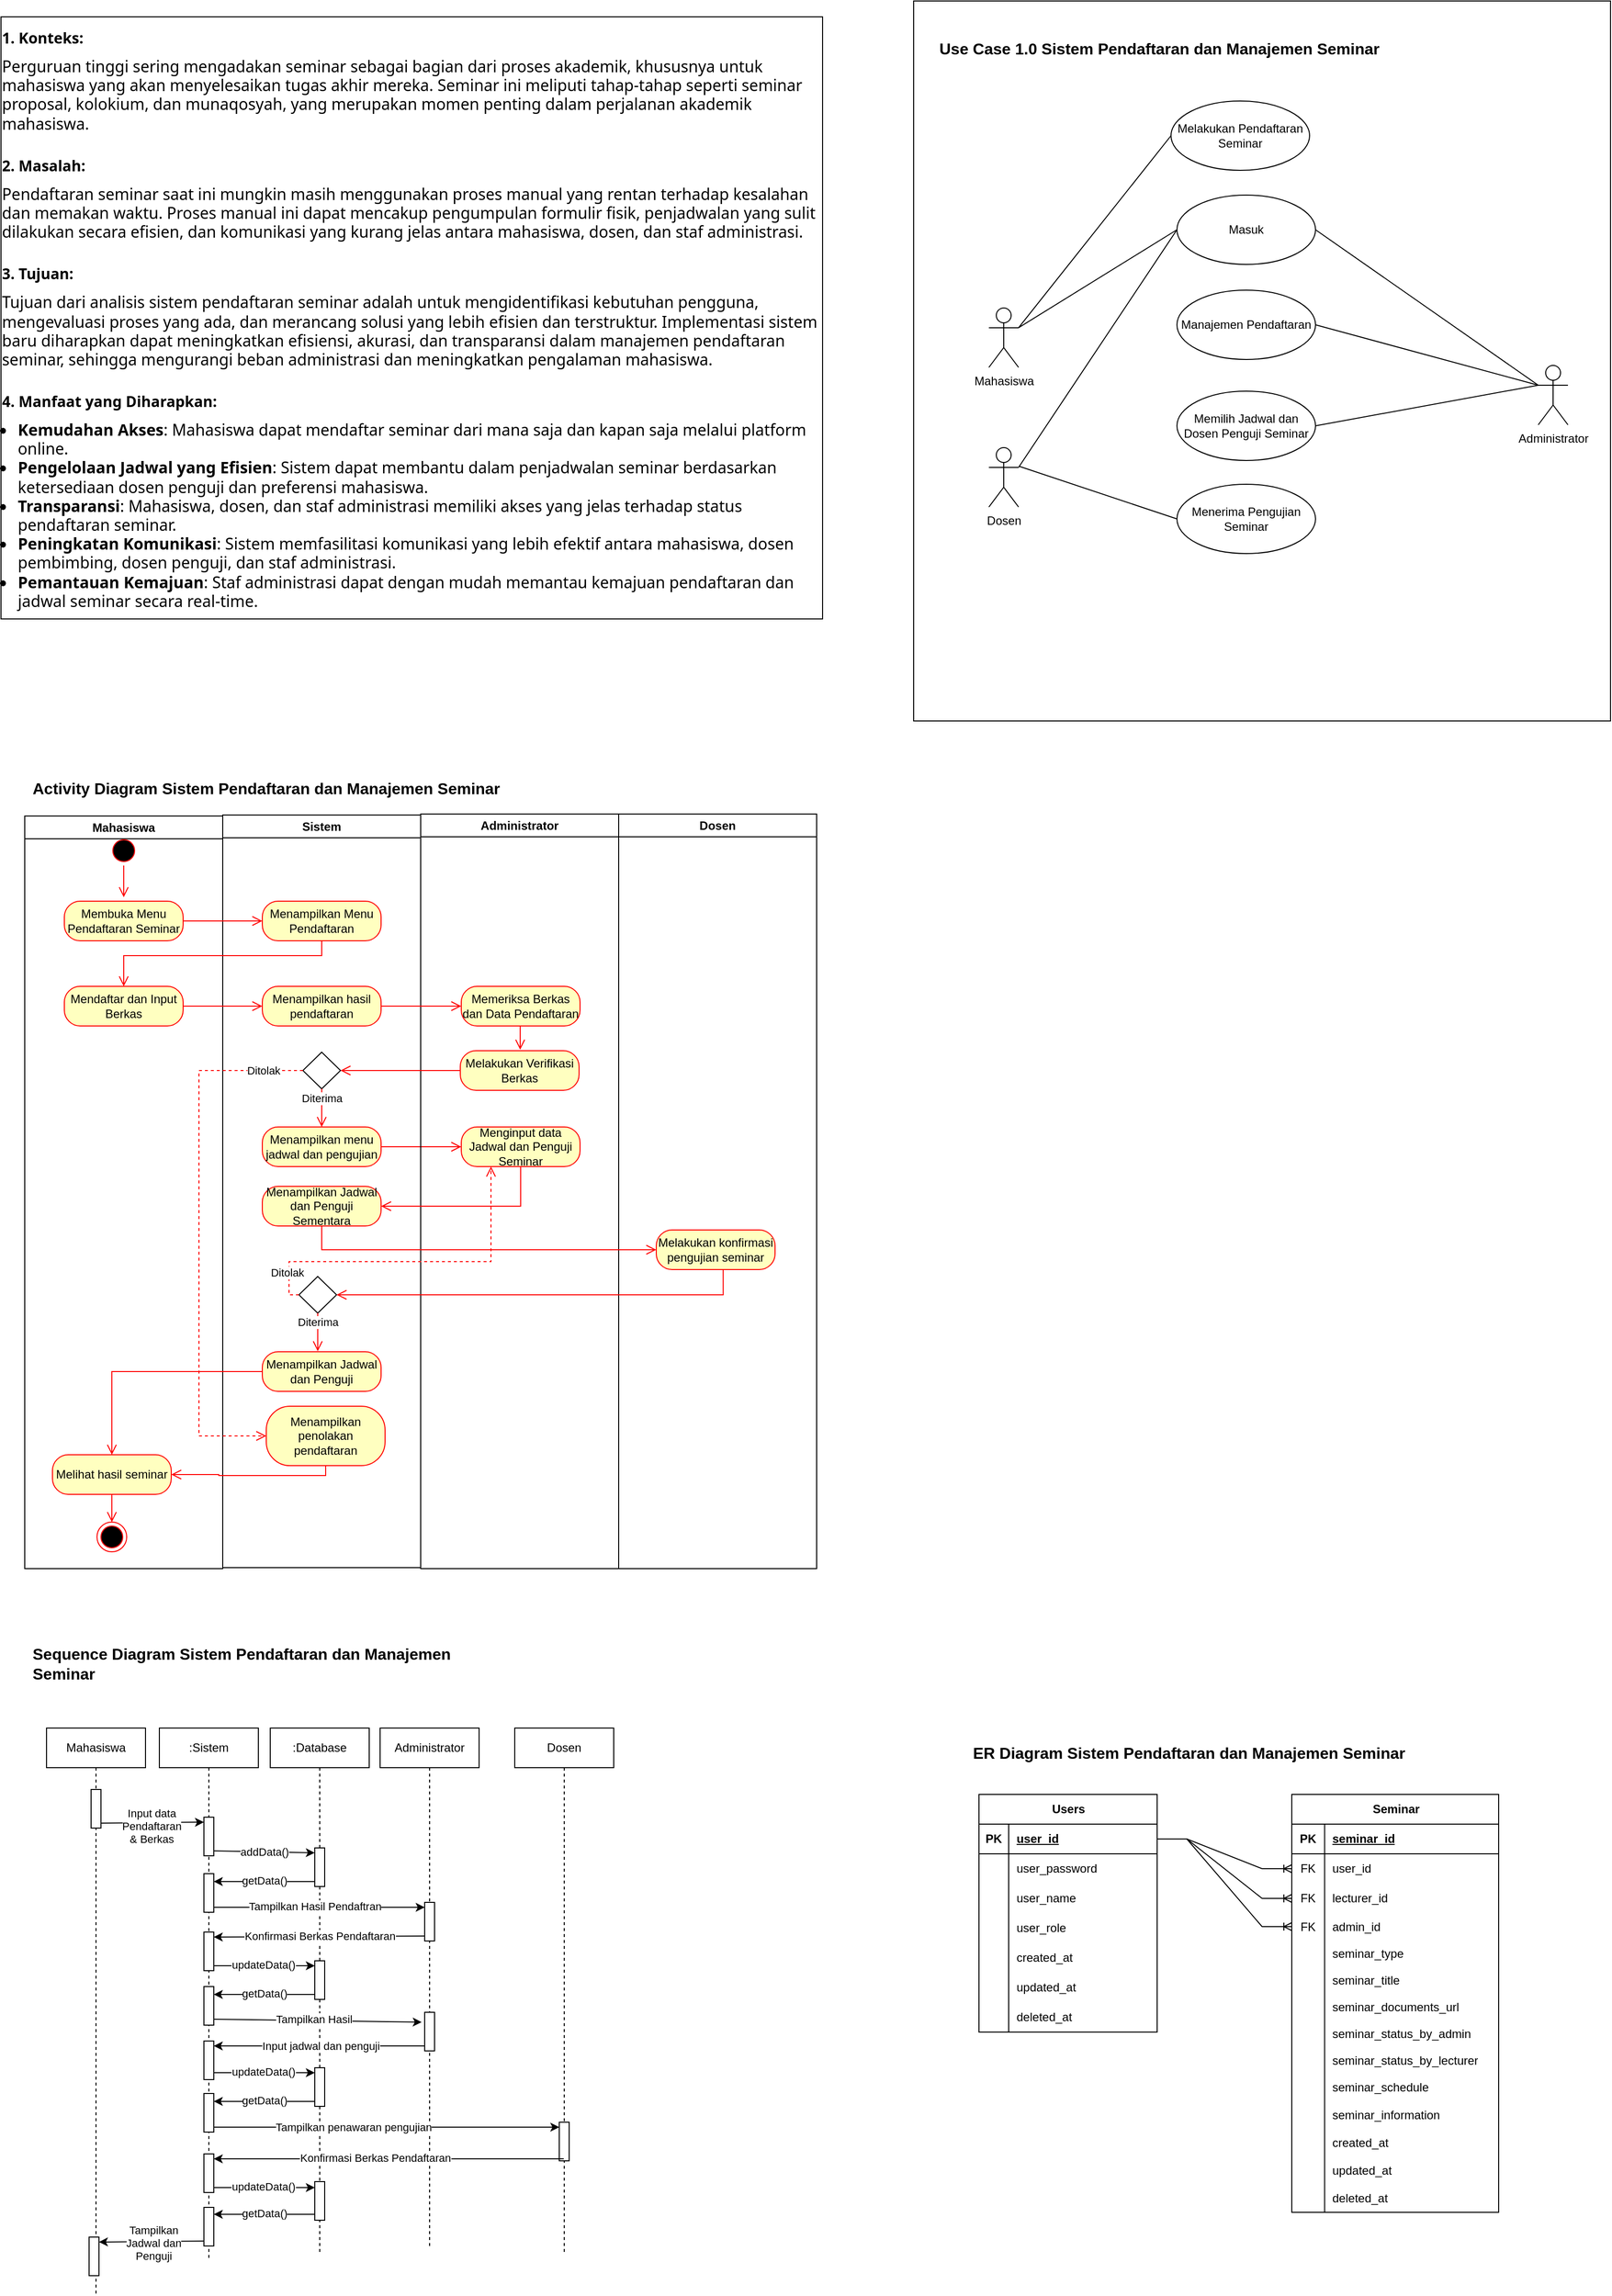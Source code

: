 <mxfile version="24.2.7" type="github">
  <diagram name="Page-1" id="fWyHtkor9l7rRrTD2WUf">
    <mxGraphModel dx="2440" dy="1078" grid="0" gridSize="10" guides="1" tooltips="1" connect="1" arrows="1" fold="1" page="1" pageScale="1" pageWidth="850" pageHeight="1100" background="none" math="0" shadow="0">
      <root>
        <mxCell id="0" />
        <mxCell id="1" parent="0" />
        <mxCell id="_0-qu6X5wqAPZ1qLUZdc-36" value="" style="rounded=0;whiteSpace=wrap;html=1;" vertex="1" parent="1">
          <mxGeometry x="82" y="17" width="704" height="727" as="geometry" />
        </mxCell>
        <mxCell id="_0-qu6X5wqAPZ1qLUZdc-2" value="Mahasiswa" style="shape=umlActor;verticalLabelPosition=bottom;verticalAlign=top;html=1;outlineConnect=0;" vertex="1" parent="1">
          <mxGeometry x="158" y="327" width="30" height="60" as="geometry" />
        </mxCell>
        <mxCell id="_0-qu6X5wqAPZ1qLUZdc-4" value="Dosen" style="shape=umlActor;verticalLabelPosition=bottom;verticalAlign=top;html=1;outlineConnect=0;" vertex="1" parent="1">
          <mxGeometry x="158" y="468" width="30" height="60" as="geometry" />
        </mxCell>
        <mxCell id="_0-qu6X5wqAPZ1qLUZdc-5" value="Administrator" style="shape=umlActor;verticalLabelPosition=bottom;verticalAlign=top;html=1;outlineConnect=0;" vertex="1" parent="1">
          <mxGeometry x="713" y="385" width="30" height="60" as="geometry" />
        </mxCell>
        <mxCell id="_0-qu6X5wqAPZ1qLUZdc-7" value="Masuk" style="ellipse;whiteSpace=wrap;html=1;" vertex="1" parent="1">
          <mxGeometry x="348" y="213" width="140" height="70" as="geometry" />
        </mxCell>
        <mxCell id="_0-qu6X5wqAPZ1qLUZdc-9" value="Melakukan Pendaftaran&lt;div&gt;Seminar&lt;/div&gt;" style="ellipse;whiteSpace=wrap;html=1;" vertex="1" parent="1">
          <mxGeometry x="342" y="118" width="140" height="70" as="geometry" />
        </mxCell>
        <mxCell id="_0-qu6X5wqAPZ1qLUZdc-10" value="Manajemen Pendaftaran" style="ellipse;whiteSpace=wrap;html=1;" vertex="1" parent="1">
          <mxGeometry x="348" y="309" width="140" height="70" as="geometry" />
        </mxCell>
        <mxCell id="_0-qu6X5wqAPZ1qLUZdc-12" value="Memilih Jadwal dan Dosen Penguji Seminar" style="ellipse;whiteSpace=wrap;html=1;" vertex="1" parent="1">
          <mxGeometry x="348" y="411" width="140" height="70" as="geometry" />
        </mxCell>
        <mxCell id="_0-qu6X5wqAPZ1qLUZdc-13" value="Menerima Pengujian Seminar" style="ellipse;whiteSpace=wrap;html=1;" vertex="1" parent="1">
          <mxGeometry x="348" y="505" width="140" height="70" as="geometry" />
        </mxCell>
        <mxCell id="_0-qu6X5wqAPZ1qLUZdc-17" value="" style="endArrow=none;html=1;rounded=0;exitX=1;exitY=0.333;exitDx=0;exitDy=0;exitPerimeter=0;entryX=0;entryY=0.5;entryDx=0;entryDy=0;" edge="1" parent="1" source="_0-qu6X5wqAPZ1qLUZdc-2" target="_0-qu6X5wqAPZ1qLUZdc-7">
          <mxGeometry width="50" height="50" relative="1" as="geometry">
            <mxPoint x="407" y="446" as="sourcePoint" />
            <mxPoint x="457" y="396" as="targetPoint" />
          </mxGeometry>
        </mxCell>
        <mxCell id="_0-qu6X5wqAPZ1qLUZdc-18" value="" style="endArrow=none;html=1;rounded=0;entryX=0;entryY=0.5;entryDx=0;entryDy=0;exitX=1;exitY=0.333;exitDx=0;exitDy=0;exitPerimeter=0;" edge="1" parent="1" source="_0-qu6X5wqAPZ1qLUZdc-2" target="_0-qu6X5wqAPZ1qLUZdc-9">
          <mxGeometry width="50" height="50" relative="1" as="geometry">
            <mxPoint x="221" y="381" as="sourcePoint" />
            <mxPoint x="358" y="162" as="targetPoint" />
          </mxGeometry>
        </mxCell>
        <mxCell id="_0-qu6X5wqAPZ1qLUZdc-23" value="" style="endArrow=none;html=1;rounded=0;entryX=0;entryY=0.333;entryDx=0;entryDy=0;entryPerimeter=0;exitX=1;exitY=0.5;exitDx=0;exitDy=0;" edge="1" parent="1" source="_0-qu6X5wqAPZ1qLUZdc-7" target="_0-qu6X5wqAPZ1qLUZdc-5">
          <mxGeometry width="50" height="50" relative="1" as="geometry">
            <mxPoint x="136" y="462" as="sourcePoint" />
            <mxPoint x="358" y="266" as="targetPoint" />
          </mxGeometry>
        </mxCell>
        <mxCell id="_0-qu6X5wqAPZ1qLUZdc-25" value="" style="endArrow=none;html=1;rounded=0;entryX=0;entryY=0.333;entryDx=0;entryDy=0;entryPerimeter=0;exitX=1;exitY=0.5;exitDx=0;exitDy=0;" edge="1" parent="1" source="_0-qu6X5wqAPZ1qLUZdc-10" target="_0-qu6X5wqAPZ1qLUZdc-5">
          <mxGeometry width="50" height="50" relative="1" as="geometry">
            <mxPoint x="498" y="362" as="sourcePoint" />
            <mxPoint x="699" y="236" as="targetPoint" />
          </mxGeometry>
        </mxCell>
        <mxCell id="_0-qu6X5wqAPZ1qLUZdc-26" value="" style="endArrow=none;html=1;rounded=0;entryX=0;entryY=0.333;entryDx=0;entryDy=0;entryPerimeter=0;exitX=1;exitY=0.5;exitDx=0;exitDy=0;" edge="1" parent="1" source="_0-qu6X5wqAPZ1qLUZdc-12" target="_0-qu6X5wqAPZ1qLUZdc-5">
          <mxGeometry width="50" height="50" relative="1" as="geometry">
            <mxPoint x="498" y="466" as="sourcePoint" />
            <mxPoint x="699" y="236" as="targetPoint" />
          </mxGeometry>
        </mxCell>
        <mxCell id="_0-qu6X5wqAPZ1qLUZdc-30" value="" style="endArrow=none;html=1;rounded=0;exitX=1;exitY=0.333;exitDx=0;exitDy=0;exitPerimeter=0;entryX=0;entryY=0.5;entryDx=0;entryDy=0;" edge="1" parent="1" source="_0-qu6X5wqAPZ1qLUZdc-4" target="_0-qu6X5wqAPZ1qLUZdc-7">
          <mxGeometry width="50" height="50" relative="1" as="geometry">
            <mxPoint x="198" y="357" as="sourcePoint" />
            <mxPoint x="358" y="258" as="targetPoint" />
          </mxGeometry>
        </mxCell>
        <mxCell id="_0-qu6X5wqAPZ1qLUZdc-33" value="" style="endArrow=none;html=1;rounded=0;entryX=0;entryY=0.5;entryDx=0;entryDy=0;" edge="1" parent="1" target="_0-qu6X5wqAPZ1qLUZdc-13">
          <mxGeometry width="50" height="50" relative="1" as="geometry">
            <mxPoint x="189" y="487" as="sourcePoint" />
            <mxPoint x="358" y="258" as="targetPoint" />
          </mxGeometry>
        </mxCell>
        <mxCell id="_0-qu6X5wqAPZ1qLUZdc-34" value="&lt;b&gt;&lt;font style=&quot;font-size: 16px;&quot;&gt;Use Case 1.0 Sistem Pendaftaran dan Manajemen Seminar&lt;/font&gt;&lt;/b&gt;" style="text;html=1;align=left;verticalAlign=middle;whiteSpace=wrap;rounded=0;" vertex="1" parent="1">
          <mxGeometry x="106" y="50" width="487" height="30" as="geometry" />
        </mxCell>
        <mxCell id="_0-qu6X5wqAPZ1qLUZdc-42" value="Mahasiswa" style="swimlane;whiteSpace=wrap;html=1;" vertex="1" parent="1">
          <mxGeometry x="-816" y="840" width="200" height="760" as="geometry" />
        </mxCell>
        <mxCell id="_0-qu6X5wqAPZ1qLUZdc-49" value="Mendaftar dan Input Berkas" style="rounded=1;whiteSpace=wrap;html=1;arcSize=40;fontColor=#000000;fillColor=#ffffc0;strokeColor=#ff0000;" vertex="1" parent="_0-qu6X5wqAPZ1qLUZdc-42">
          <mxGeometry x="40" y="172" width="120" height="40" as="geometry" />
        </mxCell>
        <mxCell id="_0-qu6X5wqAPZ1qLUZdc-47" value="" style="ellipse;html=1;shape=startState;fillColor=#000000;strokeColor=#ff0000;" vertex="1" parent="_0-qu6X5wqAPZ1qLUZdc-42">
          <mxGeometry x="85" y="20" width="30" height="30" as="geometry" />
        </mxCell>
        <mxCell id="_0-qu6X5wqAPZ1qLUZdc-72" value="Membuka Menu Pendaftaran Seminar" style="rounded=1;whiteSpace=wrap;html=1;arcSize=40;fontColor=#000000;fillColor=#ffffc0;strokeColor=#ff0000;" vertex="1" parent="_0-qu6X5wqAPZ1qLUZdc-42">
          <mxGeometry x="40" y="86" width="120" height="40" as="geometry" />
        </mxCell>
        <mxCell id="_0-qu6X5wqAPZ1qLUZdc-105" value="Melihat hasil seminar" style="rounded=1;whiteSpace=wrap;html=1;arcSize=40;fontColor=#000000;fillColor=#ffffc0;strokeColor=#ff0000;" vertex="1" parent="_0-qu6X5wqAPZ1qLUZdc-42">
          <mxGeometry x="28.0" y="645" width="120" height="40" as="geometry" />
        </mxCell>
        <mxCell id="_0-qu6X5wqAPZ1qLUZdc-106" value="" style="ellipse;html=1;shape=endState;fillColor=#000000;strokeColor=#ff0000;" vertex="1" parent="_0-qu6X5wqAPZ1qLUZdc-42">
          <mxGeometry x="73" y="713" width="30" height="30" as="geometry" />
        </mxCell>
        <mxCell id="_0-qu6X5wqAPZ1qLUZdc-107" value="" style="edgeStyle=orthogonalEdgeStyle;html=1;verticalAlign=bottom;endArrow=open;endSize=8;strokeColor=#ff0000;rounded=0;exitX=0.5;exitY=1;exitDx=0;exitDy=0;entryX=0.5;entryY=0;entryDx=0;entryDy=0;" edge="1" parent="_0-qu6X5wqAPZ1qLUZdc-42" source="_0-qu6X5wqAPZ1qLUZdc-105" target="_0-qu6X5wqAPZ1qLUZdc-106">
          <mxGeometry relative="1" as="geometry">
            <mxPoint x="158" y="675" as="targetPoint" />
            <mxPoint x="245" y="675" as="sourcePoint" />
          </mxGeometry>
        </mxCell>
        <mxCell id="_0-qu6X5wqAPZ1qLUZdc-43" value="Administrator" style="swimlane;whiteSpace=wrap;html=1;" vertex="1" parent="1">
          <mxGeometry x="-416" y="838" width="200" height="762" as="geometry" />
        </mxCell>
        <mxCell id="_0-qu6X5wqAPZ1qLUZdc-52" value="Memeriksa Berkas dan Data Pendaftaran" style="rounded=1;whiteSpace=wrap;html=1;arcSize=40;fontColor=#000000;fillColor=#ffffc0;strokeColor=#ff0000;" vertex="1" parent="_0-qu6X5wqAPZ1qLUZdc-43">
          <mxGeometry x="41" y="174" width="120" height="40" as="geometry" />
        </mxCell>
        <mxCell id="_0-qu6X5wqAPZ1qLUZdc-53" value="" style="edgeStyle=orthogonalEdgeStyle;html=1;verticalAlign=bottom;endArrow=open;endSize=8;strokeColor=#ff0000;rounded=0;" edge="1" source="_0-qu6X5wqAPZ1qLUZdc-52" parent="_0-qu6X5wqAPZ1qLUZdc-43">
          <mxGeometry relative="1" as="geometry">
            <mxPoint x="100.5" y="238" as="targetPoint" />
          </mxGeometry>
        </mxCell>
        <mxCell id="_0-qu6X5wqAPZ1qLUZdc-61" value="Menginput data Jadwal dan Penguji Seminar" style="rounded=1;whiteSpace=wrap;html=1;arcSize=40;fontColor=#000000;fillColor=#ffffc0;strokeColor=#ff0000;" vertex="1" parent="_0-qu6X5wqAPZ1qLUZdc-43">
          <mxGeometry x="41.0" y="316" width="120" height="40" as="geometry" />
        </mxCell>
        <mxCell id="_0-qu6X5wqAPZ1qLUZdc-86" value="Melakukan Verifikasi Berkas" style="rounded=1;whiteSpace=wrap;html=1;arcSize=40;fontColor=#000000;fillColor=#ffffc0;strokeColor=#ff0000;" vertex="1" parent="_0-qu6X5wqAPZ1qLUZdc-43">
          <mxGeometry x="40" y="239" width="120" height="40" as="geometry" />
        </mxCell>
        <mxCell id="_0-qu6X5wqAPZ1qLUZdc-46" value="Dosen" style="swimlane;whiteSpace=wrap;html=1;" vertex="1" parent="1">
          <mxGeometry x="-216" y="838" width="200" height="762" as="geometry" />
        </mxCell>
        <mxCell id="_0-qu6X5wqAPZ1qLUZdc-64" value="Melakukan konfirmasi pengujian seminar" style="rounded=1;whiteSpace=wrap;html=1;arcSize=40;fontColor=#000000;fillColor=#ffffc0;strokeColor=#ff0000;" vertex="1" parent="_0-qu6X5wqAPZ1qLUZdc-46">
          <mxGeometry x="38" y="420" width="120" height="40" as="geometry" />
        </mxCell>
        <mxCell id="_0-qu6X5wqAPZ1qLUZdc-60" value="" style="edgeStyle=orthogonalEdgeStyle;html=1;verticalAlign=bottom;endArrow=open;endSize=8;strokeColor=#ff0000;rounded=0;exitX=1;exitY=0.5;exitDx=0;exitDy=0;entryX=0;entryY=0.5;entryDx=0;entryDy=0;" edge="1" parent="1" source="_0-qu6X5wqAPZ1qLUZdc-57" target="_0-qu6X5wqAPZ1qLUZdc-61">
          <mxGeometry relative="1" as="geometry">
            <mxPoint x="-317" y="1206" as="targetPoint" />
            <mxPoint x="-317.5" y="1182" as="sourcePoint" />
          </mxGeometry>
        </mxCell>
        <mxCell id="_0-qu6X5wqAPZ1qLUZdc-70" value="Sistem" style="swimlane;whiteSpace=wrap;html=1;" vertex="1" parent="1">
          <mxGeometry x="-616" y="839" width="200" height="760" as="geometry" />
        </mxCell>
        <mxCell id="_0-qu6X5wqAPZ1qLUZdc-78" value="Menampilkan Menu Pendaftaran" style="rounded=1;whiteSpace=wrap;html=1;arcSize=40;fontColor=#000000;fillColor=#ffffc0;strokeColor=#ff0000;" vertex="1" parent="_0-qu6X5wqAPZ1qLUZdc-70">
          <mxGeometry x="40" y="87" width="120" height="40" as="geometry" />
        </mxCell>
        <mxCell id="_0-qu6X5wqAPZ1qLUZdc-83" value="Menampilkan hasil pendaftaran" style="rounded=1;whiteSpace=wrap;html=1;arcSize=40;fontColor=#000000;fillColor=#ffffc0;strokeColor=#ff0000;" vertex="1" parent="_0-qu6X5wqAPZ1qLUZdc-70">
          <mxGeometry x="40" y="173" width="120" height="40" as="geometry" />
        </mxCell>
        <mxCell id="_0-qu6X5wqAPZ1qLUZdc-88" value="" style="rhombus;whiteSpace=wrap;html=1;" vertex="1" parent="_0-qu6X5wqAPZ1qLUZdc-70">
          <mxGeometry x="81" y="239.5" width="38" height="37" as="geometry" />
        </mxCell>
        <mxCell id="_0-qu6X5wqAPZ1qLUZdc-57" value="Menampilkan menu jadwal dan pengujian" style="rounded=1;whiteSpace=wrap;html=1;arcSize=40;fontColor=#000000;fillColor=#ffffc0;strokeColor=#ff0000;" vertex="1" parent="_0-qu6X5wqAPZ1qLUZdc-70">
          <mxGeometry x="40" y="315" width="120" height="40" as="geometry" />
        </mxCell>
        <mxCell id="_0-qu6X5wqAPZ1qLUZdc-91" value="Diterima" style="edgeStyle=orthogonalEdgeStyle;html=1;verticalAlign=bottom;endArrow=open;endSize=8;strokeColor=#ff0000;rounded=0;exitX=0.5;exitY=1;exitDx=0;exitDy=0;entryX=0.5;entryY=0;entryDx=0;entryDy=0;" edge="1" parent="_0-qu6X5wqAPZ1qLUZdc-70" source="_0-qu6X5wqAPZ1qLUZdc-88" target="_0-qu6X5wqAPZ1qLUZdc-57">
          <mxGeometry x="-0.067" relative="1" as="geometry">
            <mxPoint x="108" y="340" as="targetPoint" />
            <mxPoint x="250" y="268" as="sourcePoint" />
            <Array as="points">
              <mxPoint x="100" y="297" />
              <mxPoint x="100" y="297" />
            </Array>
            <mxPoint as="offset" />
          </mxGeometry>
        </mxCell>
        <mxCell id="_0-qu6X5wqAPZ1qLUZdc-93" value="Menampilkan Jadwal dan Penguji Sementara" style="rounded=1;whiteSpace=wrap;html=1;arcSize=40;fontColor=#000000;fillColor=#ffffc0;strokeColor=#ff0000;" vertex="1" parent="_0-qu6X5wqAPZ1qLUZdc-70">
          <mxGeometry x="40" y="375" width="120" height="40" as="geometry" />
        </mxCell>
        <mxCell id="_0-qu6X5wqAPZ1qLUZdc-99" value="Menampilkan Jadwal dan Penguji" style="rounded=1;whiteSpace=wrap;html=1;arcSize=40;fontColor=#000000;fillColor=#ffffc0;strokeColor=#ff0000;" vertex="1" parent="_0-qu6X5wqAPZ1qLUZdc-70">
          <mxGeometry x="40" y="542" width="120" height="40" as="geometry" />
        </mxCell>
        <mxCell id="_0-qu6X5wqAPZ1qLUZdc-101" value="" style="rhombus;whiteSpace=wrap;html=1;" vertex="1" parent="_0-qu6X5wqAPZ1qLUZdc-70">
          <mxGeometry x="77" y="466" width="38" height="37" as="geometry" />
        </mxCell>
        <mxCell id="_0-qu6X5wqAPZ1qLUZdc-102" value="Diterima" style="edgeStyle=orthogonalEdgeStyle;html=1;verticalAlign=bottom;endArrow=open;endSize=8;strokeColor=#ff0000;rounded=0;exitX=0.5;exitY=1;exitDx=0;exitDy=0;entryX=0.5;entryY=0;entryDx=0;entryDy=0;" edge="1" parent="_0-qu6X5wqAPZ1qLUZdc-70" source="_0-qu6X5wqAPZ1qLUZdc-101">
          <mxGeometry x="-0.067" relative="1" as="geometry">
            <mxPoint x="96" y="541.5" as="targetPoint" />
            <mxPoint x="246" y="494.5" as="sourcePoint" />
            <Array as="points">
              <mxPoint x="96" y="523.5" />
              <mxPoint x="96" y="523.5" />
            </Array>
            <mxPoint as="offset" />
          </mxGeometry>
        </mxCell>
        <mxCell id="_0-qu6X5wqAPZ1qLUZdc-112" value="Menampilkan penolakan pendaftaran" style="rounded=1;whiteSpace=wrap;html=1;arcSize=40;fontColor=#000000;fillColor=#ffffc0;strokeColor=#ff0000;" vertex="1" parent="_0-qu6X5wqAPZ1qLUZdc-70">
          <mxGeometry x="44" y="597" width="120" height="60" as="geometry" />
        </mxCell>
        <mxCell id="_0-qu6X5wqAPZ1qLUZdc-113" value="" style="edgeStyle=orthogonalEdgeStyle;html=1;verticalAlign=bottom;endArrow=open;endSize=8;strokeColor=#ff0000;rounded=0;exitX=0;exitY=0.5;exitDx=0;exitDy=0;entryX=0;entryY=0.5;entryDx=0;entryDy=0;dashed=1;" edge="1" parent="_0-qu6X5wqAPZ1qLUZdc-70" source="_0-qu6X5wqAPZ1qLUZdc-88" target="_0-qu6X5wqAPZ1qLUZdc-112">
          <mxGeometry relative="1" as="geometry">
            <mxPoint x="-37" y="572" as="targetPoint" />
            <mxPoint x="80" y="256" as="sourcePoint" />
            <Array as="points">
              <mxPoint x="-24" y="258" />
              <mxPoint x="-24" y="627" />
            </Array>
          </mxGeometry>
        </mxCell>
        <mxCell id="_0-qu6X5wqAPZ1qLUZdc-116" value="Ditolak" style="edgeLabel;html=1;align=center;verticalAlign=middle;resizable=0;points=[];" vertex="1" connectable="0" parent="_0-qu6X5wqAPZ1qLUZdc-113">
          <mxGeometry x="-0.851" relative="1" as="geometry">
            <mxPoint as="offset" />
          </mxGeometry>
        </mxCell>
        <mxCell id="_0-qu6X5wqAPZ1qLUZdc-48" value="" style="edgeStyle=orthogonalEdgeStyle;html=1;verticalAlign=bottom;endArrow=open;endSize=8;strokeColor=#ff0000;rounded=0;" edge="1" source="_0-qu6X5wqAPZ1qLUZdc-47" parent="1">
          <mxGeometry relative="1" as="geometry">
            <mxPoint x="-716" y="922" as="targetPoint" />
          </mxGeometry>
        </mxCell>
        <mxCell id="_0-qu6X5wqAPZ1qLUZdc-79" value="" style="edgeStyle=orthogonalEdgeStyle;html=1;verticalAlign=bottom;endArrow=open;endSize=8;strokeColor=#ff0000;rounded=0;entryX=0.5;entryY=0;entryDx=0;entryDy=0;" edge="1" source="_0-qu6X5wqAPZ1qLUZdc-78" parent="1" target="_0-qu6X5wqAPZ1qLUZdc-49">
          <mxGeometry relative="1" as="geometry">
            <mxPoint x="-516" y="1026" as="targetPoint" />
            <Array as="points">
              <mxPoint x="-516" y="981" />
              <mxPoint x="-716" y="981" />
            </Array>
          </mxGeometry>
        </mxCell>
        <mxCell id="_0-qu6X5wqAPZ1qLUZdc-82" value="" style="edgeStyle=orthogonalEdgeStyle;html=1;verticalAlign=bottom;endArrow=open;endSize=8;strokeColor=#ff0000;rounded=0;entryX=0;entryY=0.5;entryDx=0;entryDy=0;exitX=1;exitY=0.5;exitDx=0;exitDy=0;" edge="1" parent="1" source="_0-qu6X5wqAPZ1qLUZdc-72" target="_0-qu6X5wqAPZ1qLUZdc-78">
          <mxGeometry relative="1" as="geometry">
            <mxPoint x="-706" y="932" as="targetPoint" />
            <mxPoint x="-706" y="900" as="sourcePoint" />
          </mxGeometry>
        </mxCell>
        <mxCell id="_0-qu6X5wqAPZ1qLUZdc-84" value="" style="edgeStyle=orthogonalEdgeStyle;html=1;verticalAlign=bottom;endArrow=open;endSize=8;strokeColor=#ff0000;rounded=0;entryX=0;entryY=0.5;entryDx=0;entryDy=0;exitX=1;exitY=0.5;exitDx=0;exitDy=0;" edge="1" parent="1" source="_0-qu6X5wqAPZ1qLUZdc-49" target="_0-qu6X5wqAPZ1qLUZdc-83">
          <mxGeometry relative="1" as="geometry">
            <mxPoint x="-566" y="956" as="targetPoint" />
            <mxPoint x="-646" y="956" as="sourcePoint" />
          </mxGeometry>
        </mxCell>
        <mxCell id="_0-qu6X5wqAPZ1qLUZdc-85" value="" style="edgeStyle=orthogonalEdgeStyle;html=1;verticalAlign=bottom;endArrow=open;endSize=8;strokeColor=#ff0000;rounded=0;entryX=0;entryY=0.5;entryDx=0;entryDy=0;exitX=1;exitY=0.5;exitDx=0;exitDy=0;" edge="1" parent="1" source="_0-qu6X5wqAPZ1qLUZdc-83" target="_0-qu6X5wqAPZ1qLUZdc-52">
          <mxGeometry relative="1" as="geometry">
            <mxPoint x="-566" y="1042" as="targetPoint" />
            <mxPoint x="-450" y="1034" as="sourcePoint" />
          </mxGeometry>
        </mxCell>
        <mxCell id="_0-qu6X5wqAPZ1qLUZdc-89" value="" style="edgeStyle=orthogonalEdgeStyle;html=1;verticalAlign=bottom;endArrow=open;endSize=8;strokeColor=#ff0000;rounded=0;exitX=0;exitY=0.5;exitDx=0;exitDy=0;entryX=1;entryY=0.5;entryDx=0;entryDy=0;" edge="1" parent="1" source="_0-qu6X5wqAPZ1qLUZdc-86" target="_0-qu6X5wqAPZ1qLUZdc-88">
          <mxGeometry relative="1" as="geometry">
            <mxPoint x="-454" y="1132" as="targetPoint" />
            <mxPoint x="-307.5" y="1192" as="sourcePoint" />
          </mxGeometry>
        </mxCell>
        <mxCell id="_0-qu6X5wqAPZ1qLUZdc-95" value="" style="edgeStyle=orthogonalEdgeStyle;html=1;verticalAlign=bottom;endArrow=open;endSize=8;strokeColor=#ff0000;rounded=0;exitX=0.5;exitY=1;exitDx=0;exitDy=0;entryX=1;entryY=0.5;entryDx=0;entryDy=0;" edge="1" parent="1" source="_0-qu6X5wqAPZ1qLUZdc-61" target="_0-qu6X5wqAPZ1qLUZdc-93">
          <mxGeometry relative="1" as="geometry">
            <mxPoint x="-365" y="1184" as="targetPoint" />
            <mxPoint x="-446" y="1184" as="sourcePoint" />
          </mxGeometry>
        </mxCell>
        <mxCell id="_0-qu6X5wqAPZ1qLUZdc-97" value="" style="edgeStyle=orthogonalEdgeStyle;html=1;verticalAlign=bottom;endArrow=open;endSize=8;strokeColor=#ff0000;rounded=0;exitX=0.5;exitY=1;exitDx=0;exitDy=0;entryX=0;entryY=0.5;entryDx=0;entryDy=0;" edge="1" parent="1" source="_0-qu6X5wqAPZ1qLUZdc-93" target="_0-qu6X5wqAPZ1qLUZdc-64">
          <mxGeometry relative="1" as="geometry">
            <mxPoint x="-365" y="1184" as="targetPoint" />
            <mxPoint x="-446" y="1184" as="sourcePoint" />
          </mxGeometry>
        </mxCell>
        <mxCell id="_0-qu6X5wqAPZ1qLUZdc-65" value="" style="edgeStyle=orthogonalEdgeStyle;html=1;verticalAlign=bottom;endArrow=open;endSize=8;strokeColor=#ff0000;rounded=0;entryX=1;entryY=0.5;entryDx=0;entryDy=0;exitX=0.563;exitY=0.996;exitDx=0;exitDy=0;exitPerimeter=0;" edge="1" source="_0-qu6X5wqAPZ1qLUZdc-64" parent="1" target="_0-qu6X5wqAPZ1qLUZdc-101">
          <mxGeometry relative="1" as="geometry">
            <mxPoint x="-119" y="1340" as="targetPoint" />
          </mxGeometry>
        </mxCell>
        <mxCell id="_0-qu6X5wqAPZ1qLUZdc-103" value="" style="edgeStyle=orthogonalEdgeStyle;html=1;verticalAlign=bottom;endArrow=open;endSize=8;strokeColor=#ff0000;rounded=0;entryX=0.25;entryY=1;entryDx=0;entryDy=0;exitX=0;exitY=0.5;exitDx=0;exitDy=0;dashed=1;" edge="1" parent="1" source="_0-qu6X5wqAPZ1qLUZdc-101" target="_0-qu6X5wqAPZ1qLUZdc-61">
          <mxGeometry relative="1" as="geometry">
            <mxPoint x="-491" y="1333" as="targetPoint" />
            <mxPoint x="-100" y="1308" as="sourcePoint" />
            <Array as="points">
              <mxPoint x="-549" y="1324" />
              <mxPoint x="-549" y="1290" />
              <mxPoint x="-345" y="1290" />
            </Array>
          </mxGeometry>
        </mxCell>
        <mxCell id="_0-qu6X5wqAPZ1qLUZdc-104" value="Ditolak" style="edgeLabel;html=1;align=center;verticalAlign=middle;resizable=0;points=[];" vertex="1" connectable="0" parent="_0-qu6X5wqAPZ1qLUZdc-103">
          <mxGeometry x="-0.812" y="2" relative="1" as="geometry">
            <mxPoint as="offset" />
          </mxGeometry>
        </mxCell>
        <mxCell id="_0-qu6X5wqAPZ1qLUZdc-100" value="" style="edgeStyle=orthogonalEdgeStyle;html=1;verticalAlign=bottom;endArrow=open;endSize=8;strokeColor=#ff0000;rounded=0;" edge="1" source="_0-qu6X5wqAPZ1qLUZdc-99" parent="1" target="_0-qu6X5wqAPZ1qLUZdc-105">
          <mxGeometry relative="1" as="geometry">
            <mxPoint x="-516" y="1480" as="targetPoint" />
          </mxGeometry>
        </mxCell>
        <mxCell id="_0-qu6X5wqAPZ1qLUZdc-115" value="" style="edgeStyle=orthogonalEdgeStyle;html=1;verticalAlign=bottom;endArrow=open;endSize=8;strokeColor=#ff0000;rounded=0;exitX=0.5;exitY=1;exitDx=0;exitDy=0;entryX=1;entryY=0.5;entryDx=0;entryDy=0;" edge="1" parent="1" source="_0-qu6X5wqAPZ1qLUZdc-112" target="_0-qu6X5wqAPZ1qLUZdc-105">
          <mxGeometry relative="1" as="geometry">
            <mxPoint x="-718" y="1495" as="targetPoint" />
            <mxPoint x="-566" y="1411" as="sourcePoint" />
          </mxGeometry>
        </mxCell>
        <mxCell id="_0-qu6X5wqAPZ1qLUZdc-117" value="&lt;b&gt;&lt;font style=&quot;font-size: 16px;&quot;&gt;Activity Diagram Sistem Pendaftaran dan Manajemen Seminar&lt;/font&gt;&lt;/b&gt;" style="text;html=1;align=left;verticalAlign=middle;whiteSpace=wrap;rounded=0;" vertex="1" parent="1">
          <mxGeometry x="-810" y="797" width="487" height="30" as="geometry" />
        </mxCell>
        <mxCell id="_0-qu6X5wqAPZ1qLUZdc-121" value="Mahasiswa" style="shape=umlLifeline;perimeter=lifelinePerimeter;whiteSpace=wrap;html=1;container=1;dropTarget=0;collapsible=0;recursiveResize=0;outlineConnect=0;portConstraint=eastwest;newEdgeStyle={&quot;curved&quot;:0,&quot;rounded&quot;:0};" vertex="1" parent="1">
          <mxGeometry x="-794" y="1761" width="100" height="572" as="geometry" />
        </mxCell>
        <mxCell id="_0-qu6X5wqAPZ1qLUZdc-126" value="" style="html=1;points=[[0,0,0,0,5],[0,1,0,0,-5],[1,0,0,0,5],[1,1,0,0,-5]];perimeter=orthogonalPerimeter;outlineConnect=0;targetShapes=umlLifeline;portConstraint=eastwest;newEdgeStyle={&quot;curved&quot;:0,&quot;rounded&quot;:0};" vertex="1" parent="_0-qu6X5wqAPZ1qLUZdc-121">
          <mxGeometry x="45" y="62" width="10" height="39" as="geometry" />
        </mxCell>
        <mxCell id="_0-qu6X5wqAPZ1qLUZdc-177" value="" style="html=1;points=[[0,0,0,0,5],[0,1,0,0,-5],[1,0,0,0,5],[1,1,0,0,-5]];perimeter=orthogonalPerimeter;outlineConnect=0;targetShapes=umlLifeline;portConstraint=eastwest;newEdgeStyle={&quot;curved&quot;:0,&quot;rounded&quot;:0};" vertex="1" parent="_0-qu6X5wqAPZ1qLUZdc-121">
          <mxGeometry x="43" y="514" width="10" height="39" as="geometry" />
        </mxCell>
        <mxCell id="_0-qu6X5wqAPZ1qLUZdc-122" value="Administrator" style="shape=umlLifeline;perimeter=lifelinePerimeter;whiteSpace=wrap;html=1;container=1;dropTarget=0;collapsible=0;recursiveResize=0;outlineConnect=0;portConstraint=eastwest;newEdgeStyle={&quot;curved&quot;:0,&quot;rounded&quot;:0};" vertex="1" parent="1">
          <mxGeometry x="-457" y="1761" width="100" height="525" as="geometry" />
        </mxCell>
        <mxCell id="_0-qu6X5wqAPZ1qLUZdc-136" value="" style="html=1;points=[[0,0,0,0,5],[0,1,0,0,-5],[1,0,0,0,5],[1,1,0,0,-5]];perimeter=orthogonalPerimeter;outlineConnect=0;targetShapes=umlLifeline;portConstraint=eastwest;newEdgeStyle={&quot;curved&quot;:0,&quot;rounded&quot;:0};" vertex="1" parent="_0-qu6X5wqAPZ1qLUZdc-122">
          <mxGeometry x="45" y="176" width="10" height="39" as="geometry" />
        </mxCell>
        <mxCell id="_0-qu6X5wqAPZ1qLUZdc-152" value="" style="html=1;points=[[0,0,0,0,5],[0,1,0,0,-5],[1,0,0,0,5],[1,1,0,0,-5]];perimeter=orthogonalPerimeter;outlineConnect=0;targetShapes=umlLifeline;portConstraint=eastwest;newEdgeStyle={&quot;curved&quot;:0,&quot;rounded&quot;:0};" vertex="1" parent="_0-qu6X5wqAPZ1qLUZdc-122">
          <mxGeometry x="45" y="287" width="10" height="39" as="geometry" />
        </mxCell>
        <mxCell id="_0-qu6X5wqAPZ1qLUZdc-123" value="Dosen" style="shape=umlLifeline;perimeter=lifelinePerimeter;whiteSpace=wrap;html=1;container=1;dropTarget=0;collapsible=0;recursiveResize=0;outlineConnect=0;portConstraint=eastwest;newEdgeStyle={&quot;curved&quot;:0,&quot;rounded&quot;:0};" vertex="1" parent="1">
          <mxGeometry x="-321" y="1761" width="100" height="530" as="geometry" />
        </mxCell>
        <mxCell id="_0-qu6X5wqAPZ1qLUZdc-162" value="" style="html=1;points=[[0,0,0,0,5],[0,1,0,0,-5],[1,0,0,0,5],[1,1,0,0,-5]];perimeter=orthogonalPerimeter;outlineConnect=0;targetShapes=umlLifeline;portConstraint=eastwest;newEdgeStyle={&quot;curved&quot;:0,&quot;rounded&quot;:0};" vertex="1" parent="_0-qu6X5wqAPZ1qLUZdc-123">
          <mxGeometry x="45" y="398" width="10" height="39" as="geometry" />
        </mxCell>
        <mxCell id="_0-qu6X5wqAPZ1qLUZdc-124" value=":Sistem" style="shape=umlLifeline;perimeter=lifelinePerimeter;whiteSpace=wrap;html=1;container=1;dropTarget=0;collapsible=0;recursiveResize=0;outlineConnect=0;portConstraint=eastwest;newEdgeStyle={&quot;curved&quot;:0,&quot;rounded&quot;:0};" vertex="1" parent="1">
          <mxGeometry x="-680" y="1761" width="100" height="538" as="geometry" />
        </mxCell>
        <mxCell id="_0-qu6X5wqAPZ1qLUZdc-127" value="" style="html=1;points=[[0,0,0,0,5],[0,1,0,0,-5],[1,0,0,0,5],[1,1,0,0,-5]];perimeter=orthogonalPerimeter;outlineConnect=0;targetShapes=umlLifeline;portConstraint=eastwest;newEdgeStyle={&quot;curved&quot;:0,&quot;rounded&quot;:0};" vertex="1" parent="_0-qu6X5wqAPZ1qLUZdc-124">
          <mxGeometry x="45" y="90" width="10" height="39" as="geometry" />
        </mxCell>
        <mxCell id="_0-qu6X5wqAPZ1qLUZdc-133" value="" style="html=1;points=[[0,0,0,0,5],[0,1,0,0,-5],[1,0,0,0,5],[1,1,0,0,-5]];perimeter=orthogonalPerimeter;outlineConnect=0;targetShapes=umlLifeline;portConstraint=eastwest;newEdgeStyle={&quot;curved&quot;:0,&quot;rounded&quot;:0};" vertex="1" parent="_0-qu6X5wqAPZ1qLUZdc-124">
          <mxGeometry x="45" y="147" width="10" height="39" as="geometry" />
        </mxCell>
        <mxCell id="_0-qu6X5wqAPZ1qLUZdc-139" value="" style="html=1;points=[[0,0,0,0,5],[0,1,0,0,-5],[1,0,0,0,5],[1,1,0,0,-5]];perimeter=orthogonalPerimeter;outlineConnect=0;targetShapes=umlLifeline;portConstraint=eastwest;newEdgeStyle={&quot;curved&quot;:0,&quot;rounded&quot;:0};" vertex="1" parent="_0-qu6X5wqAPZ1qLUZdc-124">
          <mxGeometry x="45" y="206" width="10" height="39" as="geometry" />
        </mxCell>
        <mxCell id="_0-qu6X5wqAPZ1qLUZdc-153" value="" style="html=1;points=[[0,0,0,0,5],[0,1,0,0,-5],[1,0,0,0,5],[1,1,0,0,-5]];perimeter=orthogonalPerimeter;outlineConnect=0;targetShapes=umlLifeline;portConstraint=eastwest;newEdgeStyle={&quot;curved&quot;:0,&quot;rounded&quot;:0};" vertex="1" parent="_0-qu6X5wqAPZ1qLUZdc-124">
          <mxGeometry x="45" y="316" width="10" height="39" as="geometry" />
        </mxCell>
        <mxCell id="_0-qu6X5wqAPZ1qLUZdc-125" value=":Database" style="shape=umlLifeline;perimeter=lifelinePerimeter;whiteSpace=wrap;html=1;container=1;dropTarget=0;collapsible=0;recursiveResize=0;outlineConnect=0;portConstraint=eastwest;newEdgeStyle={&quot;curved&quot;:0,&quot;rounded&quot;:0};" vertex="1" parent="1">
          <mxGeometry x="-568" y="1761" width="100" height="530" as="geometry" />
        </mxCell>
        <mxCell id="_0-qu6X5wqAPZ1qLUZdc-130" value="" style="html=1;points=[[0,0,0,0,5],[0,1,0,0,-5],[1,0,0,0,5],[1,1,0,0,-5]];perimeter=orthogonalPerimeter;outlineConnect=0;targetShapes=umlLifeline;portConstraint=eastwest;newEdgeStyle={&quot;curved&quot;:0,&quot;rounded&quot;:0};" vertex="1" parent="_0-qu6X5wqAPZ1qLUZdc-125">
          <mxGeometry x="45" y="121" width="10" height="39" as="geometry" />
        </mxCell>
        <mxCell id="_0-qu6X5wqAPZ1qLUZdc-142" value="" style="html=1;points=[[0,0,0,0,5],[0,1,0,0,-5],[1,0,0,0,5],[1,1,0,0,-5]];perimeter=orthogonalPerimeter;outlineConnect=0;targetShapes=umlLifeline;portConstraint=eastwest;newEdgeStyle={&quot;curved&quot;:0,&quot;rounded&quot;:0};" vertex="1" parent="_0-qu6X5wqAPZ1qLUZdc-125">
          <mxGeometry x="45" y="235" width="10" height="39" as="geometry" />
        </mxCell>
        <mxCell id="_0-qu6X5wqAPZ1qLUZdc-147" value="" style="html=1;points=[[0,0,0,0,5],[0,1,0,0,-5],[1,0,0,0,5],[1,1,0,0,-5]];perimeter=orthogonalPerimeter;outlineConnect=0;targetShapes=umlLifeline;portConstraint=eastwest;newEdgeStyle={&quot;curved&quot;:0,&quot;rounded&quot;:0};" vertex="1" parent="_0-qu6X5wqAPZ1qLUZdc-125">
          <mxGeometry x="-67" y="261" width="10" height="39" as="geometry" />
        </mxCell>
        <mxCell id="_0-qu6X5wqAPZ1qLUZdc-148" style="edgeStyle=none;rounded=0;orthogonalLoop=1;jettySize=auto;html=1;curved=0;exitX=0;exitY=1;exitDx=0;exitDy=-5;exitPerimeter=0;" edge="1" parent="_0-qu6X5wqAPZ1qLUZdc-125" target="_0-qu6X5wqAPZ1qLUZdc-147">
          <mxGeometry relative="1" as="geometry">
            <mxPoint x="45" y="269" as="sourcePoint" />
          </mxGeometry>
        </mxCell>
        <mxCell id="_0-qu6X5wqAPZ1qLUZdc-149" value="getData()" style="edgeLabel;html=1;align=center;verticalAlign=middle;resizable=0;points=[];" vertex="1" connectable="0" parent="_0-qu6X5wqAPZ1qLUZdc-148">
          <mxGeometry x="-0.22" relative="1" as="geometry">
            <mxPoint x="-11" y="-1" as="offset" />
          </mxGeometry>
        </mxCell>
        <mxCell id="_0-qu6X5wqAPZ1qLUZdc-156" value="" style="html=1;points=[[0,0,0,0,5],[0,1,0,0,-5],[1,0,0,0,5],[1,1,0,0,-5]];perimeter=orthogonalPerimeter;outlineConnect=0;targetShapes=umlLifeline;portConstraint=eastwest;newEdgeStyle={&quot;curved&quot;:0,&quot;rounded&quot;:0};" vertex="1" parent="_0-qu6X5wqAPZ1qLUZdc-125">
          <mxGeometry x="45" y="343" width="10" height="39" as="geometry" />
        </mxCell>
        <mxCell id="_0-qu6X5wqAPZ1qLUZdc-157" value="" style="html=1;points=[[0,0,0,0,5],[0,1,0,0,-5],[1,0,0,0,5],[1,1,0,0,-5]];perimeter=orthogonalPerimeter;outlineConnect=0;targetShapes=umlLifeline;portConstraint=eastwest;newEdgeStyle={&quot;curved&quot;:0,&quot;rounded&quot;:0};" vertex="1" parent="_0-qu6X5wqAPZ1qLUZdc-125">
          <mxGeometry x="-67" y="369" width="10" height="39" as="geometry" />
        </mxCell>
        <mxCell id="_0-qu6X5wqAPZ1qLUZdc-158" style="edgeStyle=none;rounded=0;orthogonalLoop=1;jettySize=auto;html=1;curved=0;exitX=0;exitY=1;exitDx=0;exitDy=-5;exitPerimeter=0;" edge="1" parent="_0-qu6X5wqAPZ1qLUZdc-125" target="_0-qu6X5wqAPZ1qLUZdc-157">
          <mxGeometry relative="1" as="geometry">
            <mxPoint x="45" y="377" as="sourcePoint" />
          </mxGeometry>
        </mxCell>
        <mxCell id="_0-qu6X5wqAPZ1qLUZdc-159" value="getData()" style="edgeLabel;html=1;align=center;verticalAlign=middle;resizable=0;points=[];" vertex="1" connectable="0" parent="_0-qu6X5wqAPZ1qLUZdc-158">
          <mxGeometry x="-0.22" relative="1" as="geometry">
            <mxPoint x="-11" y="-1" as="offset" />
          </mxGeometry>
        </mxCell>
        <mxCell id="_0-qu6X5wqAPZ1qLUZdc-160" style="edgeStyle=none;rounded=0;orthogonalLoop=1;jettySize=auto;html=1;curved=0;exitX=1;exitY=1;exitDx=0;exitDy=-5;exitPerimeter=0;entryX=0;entryY=0;entryDx=0;entryDy=5;entryPerimeter=0;" edge="1" parent="_0-qu6X5wqAPZ1qLUZdc-125" target="_0-qu6X5wqAPZ1qLUZdc-156">
          <mxGeometry relative="1" as="geometry">
            <mxPoint x="-57" y="348" as="sourcePoint" />
          </mxGeometry>
        </mxCell>
        <mxCell id="_0-qu6X5wqAPZ1qLUZdc-161" value="updateData()" style="edgeLabel;html=1;align=center;verticalAlign=middle;resizable=0;points=[];" vertex="1" connectable="0" parent="_0-qu6X5wqAPZ1qLUZdc-160">
          <mxGeometry x="-0.141" y="1" relative="1" as="geometry">
            <mxPoint x="6" as="offset" />
          </mxGeometry>
        </mxCell>
        <mxCell id="_0-qu6X5wqAPZ1qLUZdc-165" value="" style="html=1;points=[[0,0,0,0,5],[0,1,0,0,-5],[1,0,0,0,5],[1,1,0,0,-5]];perimeter=orthogonalPerimeter;outlineConnect=0;targetShapes=umlLifeline;portConstraint=eastwest;newEdgeStyle={&quot;curved&quot;:0,&quot;rounded&quot;:0};" vertex="1" parent="_0-qu6X5wqAPZ1qLUZdc-125">
          <mxGeometry x="-67" y="430" width="10" height="39" as="geometry" />
        </mxCell>
        <mxCell id="_0-qu6X5wqAPZ1qLUZdc-168" style="edgeStyle=none;rounded=0;orthogonalLoop=1;jettySize=auto;html=1;curved=0;exitX=1;exitY=1;exitDx=0;exitDy=-5;exitPerimeter=0;entryX=0;entryY=0;entryDx=0;entryDy=5;entryPerimeter=0;" edge="1" parent="_0-qu6X5wqAPZ1qLUZdc-125" source="_0-qu6X5wqAPZ1qLUZdc-165">
          <mxGeometry relative="1" as="geometry">
            <mxPoint x="45" y="464" as="targetPoint" />
          </mxGeometry>
        </mxCell>
        <mxCell id="_0-qu6X5wqAPZ1qLUZdc-169" value="updateData()" style="edgeLabel;html=1;align=center;verticalAlign=middle;resizable=0;points=[];" vertex="1" connectable="0" parent="_0-qu6X5wqAPZ1qLUZdc-168">
          <mxGeometry x="-0.141" y="1" relative="1" as="geometry">
            <mxPoint x="6" as="offset" />
          </mxGeometry>
        </mxCell>
        <mxCell id="_0-qu6X5wqAPZ1qLUZdc-170" value="" style="html=1;points=[[0,0,0,0,5],[0,1,0,0,-5],[1,0,0,0,5],[1,1,0,0,-5]];perimeter=orthogonalPerimeter;outlineConnect=0;targetShapes=umlLifeline;portConstraint=eastwest;newEdgeStyle={&quot;curved&quot;:0,&quot;rounded&quot;:0};" vertex="1" parent="_0-qu6X5wqAPZ1qLUZdc-125">
          <mxGeometry x="45" y="458" width="10" height="39" as="geometry" />
        </mxCell>
        <mxCell id="_0-qu6X5wqAPZ1qLUZdc-171" value="" style="html=1;points=[[0,0,0,0,5],[0,1,0,0,-5],[1,0,0,0,5],[1,1,0,0,-5]];perimeter=orthogonalPerimeter;outlineConnect=0;targetShapes=umlLifeline;portConstraint=eastwest;newEdgeStyle={&quot;curved&quot;:0,&quot;rounded&quot;:0};" vertex="1" parent="_0-qu6X5wqAPZ1qLUZdc-125">
          <mxGeometry x="-67" y="484" width="10" height="39" as="geometry" />
        </mxCell>
        <mxCell id="_0-qu6X5wqAPZ1qLUZdc-128" style="edgeStyle=none;rounded=0;orthogonalLoop=1;jettySize=auto;html=1;curved=0;exitX=1;exitY=1;exitDx=0;exitDy=-5;exitPerimeter=0;entryX=0;entryY=0;entryDx=0;entryDy=5;entryPerimeter=0;" edge="1" parent="1" source="_0-qu6X5wqAPZ1qLUZdc-126" target="_0-qu6X5wqAPZ1qLUZdc-127">
          <mxGeometry relative="1" as="geometry" />
        </mxCell>
        <mxCell id="_0-qu6X5wqAPZ1qLUZdc-129" value="Input data&lt;div&gt;Pendaftaran&lt;/div&gt;&lt;div&gt;&amp;amp; Berkas&lt;/div&gt;" style="edgeLabel;html=1;align=center;verticalAlign=middle;resizable=0;points=[];" vertex="1" connectable="0" parent="_0-qu6X5wqAPZ1qLUZdc-128">
          <mxGeometry x="-0.028" y="-3" relative="1" as="geometry">
            <mxPoint as="offset" />
          </mxGeometry>
        </mxCell>
        <mxCell id="_0-qu6X5wqAPZ1qLUZdc-131" style="edgeStyle=none;rounded=0;orthogonalLoop=1;jettySize=auto;html=1;curved=0;exitX=1;exitY=1;exitDx=0;exitDy=-5;exitPerimeter=0;entryX=0;entryY=0;entryDx=0;entryDy=5;entryPerimeter=0;" edge="1" parent="1" source="_0-qu6X5wqAPZ1qLUZdc-127" target="_0-qu6X5wqAPZ1qLUZdc-130">
          <mxGeometry relative="1" as="geometry" />
        </mxCell>
        <mxCell id="_0-qu6X5wqAPZ1qLUZdc-132" value="addData()" style="edgeLabel;html=1;align=center;verticalAlign=middle;resizable=0;points=[];" vertex="1" connectable="0" parent="_0-qu6X5wqAPZ1qLUZdc-131">
          <mxGeometry x="-0.298" y="2" relative="1" as="geometry">
            <mxPoint x="15" y="2" as="offset" />
          </mxGeometry>
        </mxCell>
        <mxCell id="_0-qu6X5wqAPZ1qLUZdc-134" style="edgeStyle=none;rounded=0;orthogonalLoop=1;jettySize=auto;html=1;curved=0;exitX=0;exitY=1;exitDx=0;exitDy=-5;exitPerimeter=0;" edge="1" parent="1" source="_0-qu6X5wqAPZ1qLUZdc-130" target="_0-qu6X5wqAPZ1qLUZdc-133">
          <mxGeometry relative="1" as="geometry" />
        </mxCell>
        <mxCell id="_0-qu6X5wqAPZ1qLUZdc-135" value="getData()" style="edgeLabel;html=1;align=center;verticalAlign=middle;resizable=0;points=[];" vertex="1" connectable="0" parent="_0-qu6X5wqAPZ1qLUZdc-134">
          <mxGeometry x="-0.22" relative="1" as="geometry">
            <mxPoint x="-11" y="-1" as="offset" />
          </mxGeometry>
        </mxCell>
        <mxCell id="_0-qu6X5wqAPZ1qLUZdc-137" style="edgeStyle=none;rounded=0;orthogonalLoop=1;jettySize=auto;html=1;curved=0;exitX=1;exitY=1;exitDx=0;exitDy=-5;exitPerimeter=0;entryX=0;entryY=0;entryDx=0;entryDy=5;entryPerimeter=0;" edge="1" parent="1" source="_0-qu6X5wqAPZ1qLUZdc-133" target="_0-qu6X5wqAPZ1qLUZdc-136">
          <mxGeometry relative="1" as="geometry" />
        </mxCell>
        <mxCell id="_0-qu6X5wqAPZ1qLUZdc-138" value="Tampilkan Hasil Pendaftran" style="edgeLabel;html=1;align=center;verticalAlign=middle;resizable=0;points=[];" vertex="1" connectable="0" parent="_0-qu6X5wqAPZ1qLUZdc-137">
          <mxGeometry x="-0.198" y="1" relative="1" as="geometry">
            <mxPoint x="16" as="offset" />
          </mxGeometry>
        </mxCell>
        <mxCell id="_0-qu6X5wqAPZ1qLUZdc-140" style="edgeStyle=none;rounded=0;orthogonalLoop=1;jettySize=auto;html=1;curved=0;exitX=0;exitY=1;exitDx=0;exitDy=-5;exitPerimeter=0;entryX=1;entryY=0;entryDx=0;entryDy=5;entryPerimeter=0;" edge="1" parent="1" source="_0-qu6X5wqAPZ1qLUZdc-136" target="_0-qu6X5wqAPZ1qLUZdc-139">
          <mxGeometry relative="1" as="geometry">
            <mxPoint x="-614" y="1969" as="targetPoint" />
          </mxGeometry>
        </mxCell>
        <mxCell id="_0-qu6X5wqAPZ1qLUZdc-141" value="Konfirmasi Berkas Pendaftaran" style="edgeLabel;html=1;align=center;verticalAlign=middle;resizable=0;points=[];" vertex="1" connectable="0" parent="_0-qu6X5wqAPZ1qLUZdc-140">
          <mxGeometry x="0.198" y="-1" relative="1" as="geometry">
            <mxPoint x="21" as="offset" />
          </mxGeometry>
        </mxCell>
        <mxCell id="_0-qu6X5wqAPZ1qLUZdc-143" style="edgeStyle=none;rounded=0;orthogonalLoop=1;jettySize=auto;html=1;curved=0;exitX=1;exitY=1;exitDx=0;exitDy=-5;exitPerimeter=0;entryX=0;entryY=0;entryDx=0;entryDy=5;entryPerimeter=0;" edge="1" parent="1" source="_0-qu6X5wqAPZ1qLUZdc-139" target="_0-qu6X5wqAPZ1qLUZdc-142">
          <mxGeometry relative="1" as="geometry" />
        </mxCell>
        <mxCell id="_0-qu6X5wqAPZ1qLUZdc-144" value="updateData()" style="edgeLabel;html=1;align=center;verticalAlign=middle;resizable=0;points=[];" vertex="1" connectable="0" parent="_0-qu6X5wqAPZ1qLUZdc-143">
          <mxGeometry x="-0.141" y="1" relative="1" as="geometry">
            <mxPoint x="6" as="offset" />
          </mxGeometry>
        </mxCell>
        <mxCell id="_0-qu6X5wqAPZ1qLUZdc-150" style="edgeStyle=none;rounded=0;orthogonalLoop=1;jettySize=auto;html=1;curved=0;exitX=1;exitY=1;exitDx=0;exitDy=-5;exitPerimeter=0;" edge="1" parent="1">
          <mxGeometry relative="1" as="geometry">
            <mxPoint x="-624.5" y="2055" as="sourcePoint" />
            <mxPoint x="-415" y="2058" as="targetPoint" />
          </mxGeometry>
        </mxCell>
        <mxCell id="_0-qu6X5wqAPZ1qLUZdc-151" value="Tampilkan Hasil" style="edgeLabel;html=1;align=center;verticalAlign=middle;resizable=0;points=[];" vertex="1" connectable="0" parent="_0-qu6X5wqAPZ1qLUZdc-150">
          <mxGeometry x="-0.198" y="1" relative="1" as="geometry">
            <mxPoint x="16" as="offset" />
          </mxGeometry>
        </mxCell>
        <mxCell id="_0-qu6X5wqAPZ1qLUZdc-154" style="edgeStyle=none;rounded=0;orthogonalLoop=1;jettySize=auto;html=1;curved=0;exitX=0;exitY=1;exitDx=0;exitDy=-5;exitPerimeter=0;" edge="1" parent="1" source="_0-qu6X5wqAPZ1qLUZdc-152" target="_0-qu6X5wqAPZ1qLUZdc-153">
          <mxGeometry relative="1" as="geometry" />
        </mxCell>
        <mxCell id="_0-qu6X5wqAPZ1qLUZdc-155" value="Input jadwal dan penguji" style="edgeLabel;html=1;align=center;verticalAlign=middle;resizable=0;points=[];" vertex="1" connectable="0" parent="_0-qu6X5wqAPZ1qLUZdc-154">
          <mxGeometry x="-0.117" y="-2" relative="1" as="geometry">
            <mxPoint x="-11" y="2" as="offset" />
          </mxGeometry>
        </mxCell>
        <mxCell id="_0-qu6X5wqAPZ1qLUZdc-163" style="edgeStyle=none;rounded=0;orthogonalLoop=1;jettySize=auto;html=1;curved=0;exitX=1;exitY=1;exitDx=0;exitDy=-5;exitPerimeter=0;entryX=0;entryY=0;entryDx=0;entryDy=5;entryPerimeter=0;" edge="1" parent="1" source="_0-qu6X5wqAPZ1qLUZdc-157" target="_0-qu6X5wqAPZ1qLUZdc-162">
          <mxGeometry relative="1" as="geometry" />
        </mxCell>
        <mxCell id="_0-qu6X5wqAPZ1qLUZdc-164" value="Tampilkan penawaran pengujian" style="edgeLabel;html=1;align=center;verticalAlign=middle;resizable=0;points=[];" vertex="1" connectable="0" parent="_0-qu6X5wqAPZ1qLUZdc-163">
          <mxGeometry x="-0.194" relative="1" as="geometry">
            <mxPoint as="offset" />
          </mxGeometry>
        </mxCell>
        <mxCell id="_0-qu6X5wqAPZ1qLUZdc-166" style="edgeStyle=none;rounded=0;orthogonalLoop=1;jettySize=auto;html=1;curved=0;entryX=1;entryY=0;entryDx=0;entryDy=5;entryPerimeter=0;" edge="1" parent="1" target="_0-qu6X5wqAPZ1qLUZdc-165" source="_0-qu6X5wqAPZ1qLUZdc-123">
          <mxGeometry relative="1" as="geometry">
            <mxPoint x="-412" y="2195" as="sourcePoint" />
            <mxPoint x="-614" y="2193" as="targetPoint" />
          </mxGeometry>
        </mxCell>
        <mxCell id="_0-qu6X5wqAPZ1qLUZdc-167" value="Konfirmasi Berkas Pendaftaran" style="edgeLabel;html=1;align=center;verticalAlign=middle;resizable=0;points=[];" vertex="1" connectable="0" parent="_0-qu6X5wqAPZ1qLUZdc-166">
          <mxGeometry x="0.198" y="-1" relative="1" as="geometry">
            <mxPoint x="21" as="offset" />
          </mxGeometry>
        </mxCell>
        <mxCell id="_0-qu6X5wqAPZ1qLUZdc-175" style="edgeStyle=none;rounded=0;orthogonalLoop=1;jettySize=auto;html=1;curved=0;exitX=0;exitY=1;exitDx=0;exitDy=-5;exitPerimeter=0;" edge="1" parent="1">
          <mxGeometry relative="1" as="geometry">
            <mxPoint x="-523" y="2252" as="sourcePoint" />
            <mxPoint x="-625" y="2252" as="targetPoint" />
          </mxGeometry>
        </mxCell>
        <mxCell id="_0-qu6X5wqAPZ1qLUZdc-176" value="getData()" style="edgeLabel;html=1;align=center;verticalAlign=middle;resizable=0;points=[];" vertex="1" connectable="0" parent="_0-qu6X5wqAPZ1qLUZdc-175">
          <mxGeometry x="-0.22" relative="1" as="geometry">
            <mxPoint x="-11" y="-1" as="offset" />
          </mxGeometry>
        </mxCell>
        <mxCell id="_0-qu6X5wqAPZ1qLUZdc-173" style="edgeStyle=none;rounded=0;orthogonalLoop=1;jettySize=auto;html=1;curved=0;exitX=0;exitY=1;exitDx=0;exitDy=-5;exitPerimeter=0;entryX=1;entryY=0;entryDx=0;entryDy=5;entryPerimeter=0;" edge="1" parent="1" source="_0-qu6X5wqAPZ1qLUZdc-171" target="_0-qu6X5wqAPZ1qLUZdc-177">
          <mxGeometry relative="1" as="geometry">
            <mxPoint x="-624.5" y="2278" as="sourcePoint" />
            <mxPoint x="-415" y="2281" as="targetPoint" />
          </mxGeometry>
        </mxCell>
        <mxCell id="_0-qu6X5wqAPZ1qLUZdc-174" value="Tampilkan&lt;div&gt;Jadwal dan&lt;/div&gt;&lt;div&gt;Penguji&lt;/div&gt;" style="edgeLabel;html=1;align=center;verticalAlign=middle;resizable=0;points=[];" vertex="1" connectable="0" parent="_0-qu6X5wqAPZ1qLUZdc-173">
          <mxGeometry x="-0.198" y="1" relative="1" as="geometry">
            <mxPoint x="-9" as="offset" />
          </mxGeometry>
        </mxCell>
        <mxCell id="_0-qu6X5wqAPZ1qLUZdc-178" value="Users" style="shape=table;startSize=30;container=1;collapsible=1;childLayout=tableLayout;fixedRows=1;rowLines=0;fontStyle=1;align=center;resizeLast=1;html=1;" vertex="1" parent="1">
          <mxGeometry x="148" y="1828" width="180" height="240" as="geometry" />
        </mxCell>
        <mxCell id="_0-qu6X5wqAPZ1qLUZdc-179" value="" style="shape=tableRow;horizontal=0;startSize=0;swimlaneHead=0;swimlaneBody=0;fillColor=none;collapsible=0;dropTarget=0;points=[[0,0.5],[1,0.5]];portConstraint=eastwest;top=0;left=0;right=0;bottom=1;" vertex="1" parent="_0-qu6X5wqAPZ1qLUZdc-178">
          <mxGeometry y="30" width="180" height="30" as="geometry" />
        </mxCell>
        <mxCell id="_0-qu6X5wqAPZ1qLUZdc-180" value="PK" style="shape=partialRectangle;connectable=0;fillColor=none;top=0;left=0;bottom=0;right=0;fontStyle=1;overflow=hidden;whiteSpace=wrap;html=1;" vertex="1" parent="_0-qu6X5wqAPZ1qLUZdc-179">
          <mxGeometry width="30" height="30" as="geometry">
            <mxRectangle width="30" height="30" as="alternateBounds" />
          </mxGeometry>
        </mxCell>
        <mxCell id="_0-qu6X5wqAPZ1qLUZdc-181" value="user_id" style="shape=partialRectangle;connectable=0;fillColor=none;top=0;left=0;bottom=0;right=0;align=left;spacingLeft=6;fontStyle=5;overflow=hidden;whiteSpace=wrap;html=1;" vertex="1" parent="_0-qu6X5wqAPZ1qLUZdc-179">
          <mxGeometry x="30" width="150" height="30" as="geometry">
            <mxRectangle width="150" height="30" as="alternateBounds" />
          </mxGeometry>
        </mxCell>
        <mxCell id="_0-qu6X5wqAPZ1qLUZdc-182" value="" style="shape=tableRow;horizontal=0;startSize=0;swimlaneHead=0;swimlaneBody=0;fillColor=none;collapsible=0;dropTarget=0;points=[[0,0.5],[1,0.5]];portConstraint=eastwest;top=0;left=0;right=0;bottom=0;" vertex="1" parent="_0-qu6X5wqAPZ1qLUZdc-178">
          <mxGeometry y="60" width="180" height="30" as="geometry" />
        </mxCell>
        <mxCell id="_0-qu6X5wqAPZ1qLUZdc-183" value="" style="shape=partialRectangle;connectable=0;fillColor=none;top=0;left=0;bottom=0;right=0;editable=1;overflow=hidden;whiteSpace=wrap;html=1;" vertex="1" parent="_0-qu6X5wqAPZ1qLUZdc-182">
          <mxGeometry width="30" height="30" as="geometry">
            <mxRectangle width="30" height="30" as="alternateBounds" />
          </mxGeometry>
        </mxCell>
        <mxCell id="_0-qu6X5wqAPZ1qLUZdc-184" value="user_password" style="shape=partialRectangle;connectable=0;fillColor=none;top=0;left=0;bottom=0;right=0;align=left;spacingLeft=6;overflow=hidden;whiteSpace=wrap;html=1;" vertex="1" parent="_0-qu6X5wqAPZ1qLUZdc-182">
          <mxGeometry x="30" width="150" height="30" as="geometry">
            <mxRectangle width="150" height="30" as="alternateBounds" />
          </mxGeometry>
        </mxCell>
        <mxCell id="_0-qu6X5wqAPZ1qLUZdc-185" value="" style="shape=tableRow;horizontal=0;startSize=0;swimlaneHead=0;swimlaneBody=0;fillColor=none;collapsible=0;dropTarget=0;points=[[0,0.5],[1,0.5]];portConstraint=eastwest;top=0;left=0;right=0;bottom=0;" vertex="1" parent="_0-qu6X5wqAPZ1qLUZdc-178">
          <mxGeometry y="90" width="180" height="30" as="geometry" />
        </mxCell>
        <mxCell id="_0-qu6X5wqAPZ1qLUZdc-186" value="" style="shape=partialRectangle;connectable=0;fillColor=none;top=0;left=0;bottom=0;right=0;editable=1;overflow=hidden;whiteSpace=wrap;html=1;" vertex="1" parent="_0-qu6X5wqAPZ1qLUZdc-185">
          <mxGeometry width="30" height="30" as="geometry">
            <mxRectangle width="30" height="30" as="alternateBounds" />
          </mxGeometry>
        </mxCell>
        <mxCell id="_0-qu6X5wqAPZ1qLUZdc-187" value="user_name" style="shape=partialRectangle;connectable=0;fillColor=none;top=0;left=0;bottom=0;right=0;align=left;spacingLeft=6;overflow=hidden;whiteSpace=wrap;html=1;" vertex="1" parent="_0-qu6X5wqAPZ1qLUZdc-185">
          <mxGeometry x="30" width="150" height="30" as="geometry">
            <mxRectangle width="150" height="30" as="alternateBounds" />
          </mxGeometry>
        </mxCell>
        <mxCell id="_0-qu6X5wqAPZ1qLUZdc-188" value="" style="shape=tableRow;horizontal=0;startSize=0;swimlaneHead=0;swimlaneBody=0;fillColor=none;collapsible=0;dropTarget=0;points=[[0,0.5],[1,0.5]];portConstraint=eastwest;top=0;left=0;right=0;bottom=0;" vertex="1" parent="_0-qu6X5wqAPZ1qLUZdc-178">
          <mxGeometry y="120" width="180" height="30" as="geometry" />
        </mxCell>
        <mxCell id="_0-qu6X5wqAPZ1qLUZdc-189" value="" style="shape=partialRectangle;connectable=0;fillColor=none;top=0;left=0;bottom=0;right=0;editable=1;overflow=hidden;whiteSpace=wrap;html=1;" vertex="1" parent="_0-qu6X5wqAPZ1qLUZdc-188">
          <mxGeometry width="30" height="30" as="geometry">
            <mxRectangle width="30" height="30" as="alternateBounds" />
          </mxGeometry>
        </mxCell>
        <mxCell id="_0-qu6X5wqAPZ1qLUZdc-190" value="user_role" style="shape=partialRectangle;connectable=0;fillColor=none;top=0;left=0;bottom=0;right=0;align=left;spacingLeft=6;overflow=hidden;whiteSpace=wrap;html=1;" vertex="1" parent="_0-qu6X5wqAPZ1qLUZdc-188">
          <mxGeometry x="30" width="150" height="30" as="geometry">
            <mxRectangle width="150" height="30" as="alternateBounds" />
          </mxGeometry>
        </mxCell>
        <mxCell id="_0-qu6X5wqAPZ1qLUZdc-240" value="" style="shape=tableRow;horizontal=0;startSize=0;swimlaneHead=0;swimlaneBody=0;fillColor=none;collapsible=0;dropTarget=0;points=[[0,0.5],[1,0.5]];portConstraint=eastwest;top=0;left=0;right=0;bottom=0;" vertex="1" parent="_0-qu6X5wqAPZ1qLUZdc-178">
          <mxGeometry y="150" width="180" height="30" as="geometry" />
        </mxCell>
        <mxCell id="_0-qu6X5wqAPZ1qLUZdc-241" value="" style="shape=partialRectangle;connectable=0;fillColor=none;top=0;left=0;bottom=0;right=0;editable=1;overflow=hidden;whiteSpace=wrap;html=1;" vertex="1" parent="_0-qu6X5wqAPZ1qLUZdc-240">
          <mxGeometry width="30" height="30" as="geometry">
            <mxRectangle width="30" height="30" as="alternateBounds" />
          </mxGeometry>
        </mxCell>
        <mxCell id="_0-qu6X5wqAPZ1qLUZdc-242" value="created_at" style="shape=partialRectangle;connectable=0;fillColor=none;top=0;left=0;bottom=0;right=0;align=left;spacingLeft=6;overflow=hidden;whiteSpace=wrap;html=1;" vertex="1" parent="_0-qu6X5wqAPZ1qLUZdc-240">
          <mxGeometry x="30" width="150" height="30" as="geometry">
            <mxRectangle width="150" height="30" as="alternateBounds" />
          </mxGeometry>
        </mxCell>
        <mxCell id="_0-qu6X5wqAPZ1qLUZdc-243" value="" style="shape=tableRow;horizontal=0;startSize=0;swimlaneHead=0;swimlaneBody=0;fillColor=none;collapsible=0;dropTarget=0;points=[[0,0.5],[1,0.5]];portConstraint=eastwest;top=0;left=0;right=0;bottom=0;" vertex="1" parent="_0-qu6X5wqAPZ1qLUZdc-178">
          <mxGeometry y="180" width="180" height="30" as="geometry" />
        </mxCell>
        <mxCell id="_0-qu6X5wqAPZ1qLUZdc-244" value="" style="shape=partialRectangle;connectable=0;fillColor=none;top=0;left=0;bottom=0;right=0;editable=1;overflow=hidden;whiteSpace=wrap;html=1;" vertex="1" parent="_0-qu6X5wqAPZ1qLUZdc-243">
          <mxGeometry width="30" height="30" as="geometry">
            <mxRectangle width="30" height="30" as="alternateBounds" />
          </mxGeometry>
        </mxCell>
        <mxCell id="_0-qu6X5wqAPZ1qLUZdc-245" value="updated_at" style="shape=partialRectangle;connectable=0;fillColor=none;top=0;left=0;bottom=0;right=0;align=left;spacingLeft=6;overflow=hidden;whiteSpace=wrap;html=1;" vertex="1" parent="_0-qu6X5wqAPZ1qLUZdc-243">
          <mxGeometry x="30" width="150" height="30" as="geometry">
            <mxRectangle width="150" height="30" as="alternateBounds" />
          </mxGeometry>
        </mxCell>
        <mxCell id="_0-qu6X5wqAPZ1qLUZdc-246" value="" style="shape=tableRow;horizontal=0;startSize=0;swimlaneHead=0;swimlaneBody=0;fillColor=none;collapsible=0;dropTarget=0;points=[[0,0.5],[1,0.5]];portConstraint=eastwest;top=0;left=0;right=0;bottom=0;" vertex="1" parent="_0-qu6X5wqAPZ1qLUZdc-178">
          <mxGeometry y="210" width="180" height="30" as="geometry" />
        </mxCell>
        <mxCell id="_0-qu6X5wqAPZ1qLUZdc-247" value="" style="shape=partialRectangle;connectable=0;fillColor=none;top=0;left=0;bottom=0;right=0;editable=1;overflow=hidden;whiteSpace=wrap;html=1;" vertex="1" parent="_0-qu6X5wqAPZ1qLUZdc-246">
          <mxGeometry width="30" height="30" as="geometry">
            <mxRectangle width="30" height="30" as="alternateBounds" />
          </mxGeometry>
        </mxCell>
        <mxCell id="_0-qu6X5wqAPZ1qLUZdc-248" value="deleted_at" style="shape=partialRectangle;connectable=0;fillColor=none;top=0;left=0;bottom=0;right=0;align=left;spacingLeft=6;overflow=hidden;whiteSpace=wrap;html=1;" vertex="1" parent="_0-qu6X5wqAPZ1qLUZdc-246">
          <mxGeometry x="30" width="150" height="30" as="geometry">
            <mxRectangle width="150" height="30" as="alternateBounds" />
          </mxGeometry>
        </mxCell>
        <mxCell id="_0-qu6X5wqAPZ1qLUZdc-194" value="Seminar" style="shape=table;startSize=30;container=1;collapsible=1;childLayout=tableLayout;fixedRows=1;rowLines=0;fontStyle=1;align=center;resizeLast=1;html=1;" vertex="1" parent="1">
          <mxGeometry x="464" y="1828" width="209" height="422" as="geometry" />
        </mxCell>
        <mxCell id="_0-qu6X5wqAPZ1qLUZdc-195" value="" style="shape=tableRow;horizontal=0;startSize=0;swimlaneHead=0;swimlaneBody=0;fillColor=none;collapsible=0;dropTarget=0;points=[[0,0.5],[1,0.5]];portConstraint=eastwest;top=0;left=0;right=0;bottom=1;" vertex="1" parent="_0-qu6X5wqAPZ1qLUZdc-194">
          <mxGeometry y="30" width="209" height="30" as="geometry" />
        </mxCell>
        <mxCell id="_0-qu6X5wqAPZ1qLUZdc-196" value="PK" style="shape=partialRectangle;connectable=0;fillColor=none;top=0;left=0;bottom=0;right=0;fontStyle=1;overflow=hidden;whiteSpace=wrap;html=1;" vertex="1" parent="_0-qu6X5wqAPZ1qLUZdc-195">
          <mxGeometry width="33.2" height="30" as="geometry">
            <mxRectangle width="33.2" height="30" as="alternateBounds" />
          </mxGeometry>
        </mxCell>
        <mxCell id="_0-qu6X5wqAPZ1qLUZdc-197" value="seminar_id" style="shape=partialRectangle;connectable=0;fillColor=none;top=0;left=0;bottom=0;right=0;align=left;spacingLeft=6;fontStyle=5;overflow=hidden;whiteSpace=wrap;html=1;" vertex="1" parent="_0-qu6X5wqAPZ1qLUZdc-195">
          <mxGeometry x="33.2" width="175.8" height="30" as="geometry">
            <mxRectangle width="175.8" height="30" as="alternateBounds" />
          </mxGeometry>
        </mxCell>
        <mxCell id="_0-qu6X5wqAPZ1qLUZdc-198" value="" style="shape=tableRow;horizontal=0;startSize=0;swimlaneHead=0;swimlaneBody=0;fillColor=none;collapsible=0;dropTarget=0;points=[[0,0.5],[1,0.5]];portConstraint=eastwest;top=0;left=0;right=0;bottom=0;" vertex="1" parent="_0-qu6X5wqAPZ1qLUZdc-194">
          <mxGeometry y="60" width="209" height="30" as="geometry" />
        </mxCell>
        <mxCell id="_0-qu6X5wqAPZ1qLUZdc-199" value="FK" style="shape=partialRectangle;connectable=0;fillColor=none;top=0;left=0;bottom=0;right=0;editable=1;overflow=hidden;whiteSpace=wrap;html=1;" vertex="1" parent="_0-qu6X5wqAPZ1qLUZdc-198">
          <mxGeometry width="33.2" height="30" as="geometry">
            <mxRectangle width="33.2" height="30" as="alternateBounds" />
          </mxGeometry>
        </mxCell>
        <mxCell id="_0-qu6X5wqAPZ1qLUZdc-200" value="user_id" style="shape=partialRectangle;connectable=0;fillColor=none;top=0;left=0;bottom=0;right=0;align=left;spacingLeft=6;overflow=hidden;whiteSpace=wrap;html=1;" vertex="1" parent="_0-qu6X5wqAPZ1qLUZdc-198">
          <mxGeometry x="33.2" width="175.8" height="30" as="geometry">
            <mxRectangle width="175.8" height="30" as="alternateBounds" />
          </mxGeometry>
        </mxCell>
        <mxCell id="_0-qu6X5wqAPZ1qLUZdc-201" value="" style="shape=tableRow;horizontal=0;startSize=0;swimlaneHead=0;swimlaneBody=0;fillColor=none;collapsible=0;dropTarget=0;points=[[0,0.5],[1,0.5]];portConstraint=eastwest;top=0;left=0;right=0;bottom=0;" vertex="1" parent="_0-qu6X5wqAPZ1qLUZdc-194">
          <mxGeometry y="90" width="209" height="30" as="geometry" />
        </mxCell>
        <mxCell id="_0-qu6X5wqAPZ1qLUZdc-202" value="FK" style="shape=partialRectangle;connectable=0;fillColor=none;top=0;left=0;bottom=0;right=0;editable=1;overflow=hidden;whiteSpace=wrap;html=1;" vertex="1" parent="_0-qu6X5wqAPZ1qLUZdc-201">
          <mxGeometry width="33.2" height="30" as="geometry">
            <mxRectangle width="33.2" height="30" as="alternateBounds" />
          </mxGeometry>
        </mxCell>
        <mxCell id="_0-qu6X5wqAPZ1qLUZdc-203" value="lecturer_id" style="shape=partialRectangle;connectable=0;fillColor=none;top=0;left=0;bottom=0;right=0;align=left;spacingLeft=6;overflow=hidden;whiteSpace=wrap;html=1;" vertex="1" parent="_0-qu6X5wqAPZ1qLUZdc-201">
          <mxGeometry x="33.2" width="175.8" height="30" as="geometry">
            <mxRectangle width="175.8" height="30" as="alternateBounds" />
          </mxGeometry>
        </mxCell>
        <mxCell id="_0-qu6X5wqAPZ1qLUZdc-204" value="" style="shape=tableRow;horizontal=0;startSize=0;swimlaneHead=0;swimlaneBody=0;fillColor=none;collapsible=0;dropTarget=0;points=[[0,0.5],[1,0.5]];portConstraint=eastwest;top=0;left=0;right=0;bottom=0;" vertex="1" parent="_0-qu6X5wqAPZ1qLUZdc-194">
          <mxGeometry y="120" width="209" height="27" as="geometry" />
        </mxCell>
        <mxCell id="_0-qu6X5wqAPZ1qLUZdc-205" value="FK" style="shape=partialRectangle;connectable=0;fillColor=none;top=0;left=0;bottom=0;right=0;editable=1;overflow=hidden;whiteSpace=wrap;html=1;" vertex="1" parent="_0-qu6X5wqAPZ1qLUZdc-204">
          <mxGeometry width="33.2" height="27" as="geometry">
            <mxRectangle width="33.2" height="27" as="alternateBounds" />
          </mxGeometry>
        </mxCell>
        <mxCell id="_0-qu6X5wqAPZ1qLUZdc-206" value="admin_id" style="shape=partialRectangle;connectable=0;fillColor=none;top=0;left=0;bottom=0;right=0;align=left;spacingLeft=6;overflow=hidden;whiteSpace=wrap;html=1;" vertex="1" parent="_0-qu6X5wqAPZ1qLUZdc-204">
          <mxGeometry x="33.2" width="175.8" height="27" as="geometry">
            <mxRectangle width="175.8" height="27" as="alternateBounds" />
          </mxGeometry>
        </mxCell>
        <mxCell id="_0-qu6X5wqAPZ1qLUZdc-210" value="" style="shape=tableRow;horizontal=0;startSize=0;swimlaneHead=0;swimlaneBody=0;fillColor=none;collapsible=0;dropTarget=0;points=[[0,0.5],[1,0.5]];portConstraint=eastwest;top=0;left=0;right=0;bottom=0;" vertex="1" parent="_0-qu6X5wqAPZ1qLUZdc-194">
          <mxGeometry y="147" width="209" height="27" as="geometry" />
        </mxCell>
        <mxCell id="_0-qu6X5wqAPZ1qLUZdc-211" value="" style="shape=partialRectangle;connectable=0;fillColor=none;top=0;left=0;bottom=0;right=0;editable=1;overflow=hidden;whiteSpace=wrap;html=1;" vertex="1" parent="_0-qu6X5wqAPZ1qLUZdc-210">
          <mxGeometry width="33.2" height="27" as="geometry">
            <mxRectangle width="33.2" height="27" as="alternateBounds" />
          </mxGeometry>
        </mxCell>
        <mxCell id="_0-qu6X5wqAPZ1qLUZdc-212" value="seminar_type" style="shape=partialRectangle;connectable=0;fillColor=none;top=0;left=0;bottom=0;right=0;align=left;spacingLeft=6;overflow=hidden;whiteSpace=wrap;html=1;" vertex="1" parent="_0-qu6X5wqAPZ1qLUZdc-210">
          <mxGeometry x="33.2" width="175.8" height="27" as="geometry">
            <mxRectangle width="175.8" height="27" as="alternateBounds" />
          </mxGeometry>
        </mxCell>
        <mxCell id="_0-qu6X5wqAPZ1qLUZdc-213" value="" style="shape=tableRow;horizontal=0;startSize=0;swimlaneHead=0;swimlaneBody=0;fillColor=none;collapsible=0;dropTarget=0;points=[[0,0.5],[1,0.5]];portConstraint=eastwest;top=0;left=0;right=0;bottom=0;" vertex="1" parent="_0-qu6X5wqAPZ1qLUZdc-194">
          <mxGeometry y="174" width="209" height="27" as="geometry" />
        </mxCell>
        <mxCell id="_0-qu6X5wqAPZ1qLUZdc-214" value="" style="shape=partialRectangle;connectable=0;fillColor=none;top=0;left=0;bottom=0;right=0;editable=1;overflow=hidden;whiteSpace=wrap;html=1;" vertex="1" parent="_0-qu6X5wqAPZ1qLUZdc-213">
          <mxGeometry width="33.2" height="27" as="geometry">
            <mxRectangle width="33.2" height="27" as="alternateBounds" />
          </mxGeometry>
        </mxCell>
        <mxCell id="_0-qu6X5wqAPZ1qLUZdc-215" value="seminar_title" style="shape=partialRectangle;connectable=0;fillColor=none;top=0;left=0;bottom=0;right=0;align=left;spacingLeft=6;overflow=hidden;whiteSpace=wrap;html=1;" vertex="1" parent="_0-qu6X5wqAPZ1qLUZdc-213">
          <mxGeometry x="33.2" width="175.8" height="27" as="geometry">
            <mxRectangle width="175.8" height="27" as="alternateBounds" />
          </mxGeometry>
        </mxCell>
        <mxCell id="_0-qu6X5wqAPZ1qLUZdc-216" value="" style="shape=tableRow;horizontal=0;startSize=0;swimlaneHead=0;swimlaneBody=0;fillColor=none;collapsible=0;dropTarget=0;points=[[0,0.5],[1,0.5]];portConstraint=eastwest;top=0;left=0;right=0;bottom=0;" vertex="1" parent="_0-qu6X5wqAPZ1qLUZdc-194">
          <mxGeometry y="201" width="209" height="27" as="geometry" />
        </mxCell>
        <mxCell id="_0-qu6X5wqAPZ1qLUZdc-217" value="" style="shape=partialRectangle;connectable=0;fillColor=none;top=0;left=0;bottom=0;right=0;editable=1;overflow=hidden;whiteSpace=wrap;html=1;" vertex="1" parent="_0-qu6X5wqAPZ1qLUZdc-216">
          <mxGeometry width="33.2" height="27" as="geometry">
            <mxRectangle width="33.2" height="27" as="alternateBounds" />
          </mxGeometry>
        </mxCell>
        <mxCell id="_0-qu6X5wqAPZ1qLUZdc-218" value="seminar_documents_url" style="shape=partialRectangle;connectable=0;fillColor=none;top=0;left=0;bottom=0;right=0;align=left;spacingLeft=6;overflow=hidden;whiteSpace=wrap;html=1;" vertex="1" parent="_0-qu6X5wqAPZ1qLUZdc-216">
          <mxGeometry x="33.2" width="175.8" height="27" as="geometry">
            <mxRectangle width="175.8" height="27" as="alternateBounds" />
          </mxGeometry>
        </mxCell>
        <mxCell id="_0-qu6X5wqAPZ1qLUZdc-219" value="" style="shape=tableRow;horizontal=0;startSize=0;swimlaneHead=0;swimlaneBody=0;fillColor=none;collapsible=0;dropTarget=0;points=[[0,0.5],[1,0.5]];portConstraint=eastwest;top=0;left=0;right=0;bottom=0;" vertex="1" parent="_0-qu6X5wqAPZ1qLUZdc-194">
          <mxGeometry y="228" width="209" height="27" as="geometry" />
        </mxCell>
        <mxCell id="_0-qu6X5wqAPZ1qLUZdc-220" value="" style="shape=partialRectangle;connectable=0;fillColor=none;top=0;left=0;bottom=0;right=0;editable=1;overflow=hidden;whiteSpace=wrap;html=1;" vertex="1" parent="_0-qu6X5wqAPZ1qLUZdc-219">
          <mxGeometry width="33.2" height="27" as="geometry">
            <mxRectangle width="33.2" height="27" as="alternateBounds" />
          </mxGeometry>
        </mxCell>
        <mxCell id="_0-qu6X5wqAPZ1qLUZdc-221" value="seminar_status_by_admin" style="shape=partialRectangle;connectable=0;fillColor=none;top=0;left=0;bottom=0;right=0;align=left;spacingLeft=6;overflow=hidden;whiteSpace=wrap;html=1;" vertex="1" parent="_0-qu6X5wqAPZ1qLUZdc-219">
          <mxGeometry x="33.2" width="175.8" height="27" as="geometry">
            <mxRectangle width="175.8" height="27" as="alternateBounds" />
          </mxGeometry>
        </mxCell>
        <mxCell id="_0-qu6X5wqAPZ1qLUZdc-222" value="" style="shape=tableRow;horizontal=0;startSize=0;swimlaneHead=0;swimlaneBody=0;fillColor=none;collapsible=0;dropTarget=0;points=[[0,0.5],[1,0.5]];portConstraint=eastwest;top=0;left=0;right=0;bottom=0;" vertex="1" parent="_0-qu6X5wqAPZ1qLUZdc-194">
          <mxGeometry y="255" width="209" height="27" as="geometry" />
        </mxCell>
        <mxCell id="_0-qu6X5wqAPZ1qLUZdc-223" value="" style="shape=partialRectangle;connectable=0;fillColor=none;top=0;left=0;bottom=0;right=0;editable=1;overflow=hidden;whiteSpace=wrap;html=1;" vertex="1" parent="_0-qu6X5wqAPZ1qLUZdc-222">
          <mxGeometry width="33.2" height="27" as="geometry">
            <mxRectangle width="33.2" height="27" as="alternateBounds" />
          </mxGeometry>
        </mxCell>
        <mxCell id="_0-qu6X5wqAPZ1qLUZdc-224" value="seminar_status_by_lecturer" style="shape=partialRectangle;connectable=0;fillColor=none;top=0;left=0;bottom=0;right=0;align=left;spacingLeft=6;overflow=hidden;whiteSpace=wrap;html=1;" vertex="1" parent="_0-qu6X5wqAPZ1qLUZdc-222">
          <mxGeometry x="33.2" width="175.8" height="27" as="geometry">
            <mxRectangle width="175.8" height="27" as="alternateBounds" />
          </mxGeometry>
        </mxCell>
        <mxCell id="_0-qu6X5wqAPZ1qLUZdc-225" value="" style="shape=tableRow;horizontal=0;startSize=0;swimlaneHead=0;swimlaneBody=0;fillColor=none;collapsible=0;dropTarget=0;points=[[0,0.5],[1,0.5]];portConstraint=eastwest;top=0;left=0;right=0;bottom=0;" vertex="1" parent="_0-qu6X5wqAPZ1qLUZdc-194">
          <mxGeometry y="282" width="209" height="28" as="geometry" />
        </mxCell>
        <mxCell id="_0-qu6X5wqAPZ1qLUZdc-226" value="" style="shape=partialRectangle;connectable=0;fillColor=none;top=0;left=0;bottom=0;right=0;editable=1;overflow=hidden;whiteSpace=wrap;html=1;" vertex="1" parent="_0-qu6X5wqAPZ1qLUZdc-225">
          <mxGeometry width="33.2" height="28" as="geometry">
            <mxRectangle width="33.2" height="28" as="alternateBounds" />
          </mxGeometry>
        </mxCell>
        <mxCell id="_0-qu6X5wqAPZ1qLUZdc-227" value="seminar_schedule" style="shape=partialRectangle;connectable=0;fillColor=none;top=0;left=0;bottom=0;right=0;align=left;spacingLeft=6;overflow=hidden;whiteSpace=wrap;html=1;" vertex="1" parent="_0-qu6X5wqAPZ1qLUZdc-225">
          <mxGeometry x="33.2" width="175.8" height="28" as="geometry">
            <mxRectangle width="175.8" height="28" as="alternateBounds" />
          </mxGeometry>
        </mxCell>
        <mxCell id="_0-qu6X5wqAPZ1qLUZdc-228" value="" style="shape=tableRow;horizontal=0;startSize=0;swimlaneHead=0;swimlaneBody=0;fillColor=none;collapsible=0;dropTarget=0;points=[[0,0.5],[1,0.5]];portConstraint=eastwest;top=0;left=0;right=0;bottom=0;" vertex="1" parent="_0-qu6X5wqAPZ1qLUZdc-194">
          <mxGeometry y="310" width="209" height="28" as="geometry" />
        </mxCell>
        <mxCell id="_0-qu6X5wqAPZ1qLUZdc-229" value="" style="shape=partialRectangle;connectable=0;fillColor=none;top=0;left=0;bottom=0;right=0;editable=1;overflow=hidden;whiteSpace=wrap;html=1;" vertex="1" parent="_0-qu6X5wqAPZ1qLUZdc-228">
          <mxGeometry width="33.2" height="28" as="geometry">
            <mxRectangle width="33.2" height="28" as="alternateBounds" />
          </mxGeometry>
        </mxCell>
        <mxCell id="_0-qu6X5wqAPZ1qLUZdc-230" value="seminar_information" style="shape=partialRectangle;connectable=0;fillColor=none;top=0;left=0;bottom=0;right=0;align=left;spacingLeft=6;overflow=hidden;whiteSpace=wrap;html=1;" vertex="1" parent="_0-qu6X5wqAPZ1qLUZdc-228">
          <mxGeometry x="33.2" width="175.8" height="28" as="geometry">
            <mxRectangle width="175.8" height="28" as="alternateBounds" />
          </mxGeometry>
        </mxCell>
        <mxCell id="_0-qu6X5wqAPZ1qLUZdc-231" value="" style="shape=tableRow;horizontal=0;startSize=0;swimlaneHead=0;swimlaneBody=0;fillColor=none;collapsible=0;dropTarget=0;points=[[0,0.5],[1,0.5]];portConstraint=eastwest;top=0;left=0;right=0;bottom=0;" vertex="1" parent="_0-qu6X5wqAPZ1qLUZdc-194">
          <mxGeometry y="338" width="209" height="28" as="geometry" />
        </mxCell>
        <mxCell id="_0-qu6X5wqAPZ1qLUZdc-232" value="" style="shape=partialRectangle;connectable=0;fillColor=none;top=0;left=0;bottom=0;right=0;editable=1;overflow=hidden;whiteSpace=wrap;html=1;" vertex="1" parent="_0-qu6X5wqAPZ1qLUZdc-231">
          <mxGeometry width="33.2" height="28" as="geometry">
            <mxRectangle width="33.2" height="28" as="alternateBounds" />
          </mxGeometry>
        </mxCell>
        <mxCell id="_0-qu6X5wqAPZ1qLUZdc-233" value="created_at" style="shape=partialRectangle;connectable=0;fillColor=none;top=0;left=0;bottom=0;right=0;align=left;spacingLeft=6;overflow=hidden;whiteSpace=wrap;html=1;" vertex="1" parent="_0-qu6X5wqAPZ1qLUZdc-231">
          <mxGeometry x="33.2" width="175.8" height="28" as="geometry">
            <mxRectangle width="175.8" height="28" as="alternateBounds" />
          </mxGeometry>
        </mxCell>
        <mxCell id="_0-qu6X5wqAPZ1qLUZdc-234" value="" style="shape=tableRow;horizontal=0;startSize=0;swimlaneHead=0;swimlaneBody=0;fillColor=none;collapsible=0;dropTarget=0;points=[[0,0.5],[1,0.5]];portConstraint=eastwest;top=0;left=0;right=0;bottom=0;" vertex="1" parent="_0-qu6X5wqAPZ1qLUZdc-194">
          <mxGeometry y="366" width="209" height="28" as="geometry" />
        </mxCell>
        <mxCell id="_0-qu6X5wqAPZ1qLUZdc-235" value="" style="shape=partialRectangle;connectable=0;fillColor=none;top=0;left=0;bottom=0;right=0;editable=1;overflow=hidden;whiteSpace=wrap;html=1;" vertex="1" parent="_0-qu6X5wqAPZ1qLUZdc-234">
          <mxGeometry width="33.2" height="28" as="geometry">
            <mxRectangle width="33.2" height="28" as="alternateBounds" />
          </mxGeometry>
        </mxCell>
        <mxCell id="_0-qu6X5wqAPZ1qLUZdc-236" value="updated_at" style="shape=partialRectangle;connectable=0;fillColor=none;top=0;left=0;bottom=0;right=0;align=left;spacingLeft=6;overflow=hidden;whiteSpace=wrap;html=1;" vertex="1" parent="_0-qu6X5wqAPZ1qLUZdc-234">
          <mxGeometry x="33.2" width="175.8" height="28" as="geometry">
            <mxRectangle width="175.8" height="28" as="alternateBounds" />
          </mxGeometry>
        </mxCell>
        <mxCell id="_0-qu6X5wqAPZ1qLUZdc-237" value="" style="shape=tableRow;horizontal=0;startSize=0;swimlaneHead=0;swimlaneBody=0;fillColor=none;collapsible=0;dropTarget=0;points=[[0,0.5],[1,0.5]];portConstraint=eastwest;top=0;left=0;right=0;bottom=0;" vertex="1" parent="_0-qu6X5wqAPZ1qLUZdc-194">
          <mxGeometry y="394" width="209" height="28" as="geometry" />
        </mxCell>
        <mxCell id="_0-qu6X5wqAPZ1qLUZdc-238" value="" style="shape=partialRectangle;connectable=0;fillColor=none;top=0;left=0;bottom=0;right=0;editable=1;overflow=hidden;whiteSpace=wrap;html=1;" vertex="1" parent="_0-qu6X5wqAPZ1qLUZdc-237">
          <mxGeometry width="33.2" height="28" as="geometry">
            <mxRectangle width="33.2" height="28" as="alternateBounds" />
          </mxGeometry>
        </mxCell>
        <mxCell id="_0-qu6X5wqAPZ1qLUZdc-239" value="deleted_at" style="shape=partialRectangle;connectable=0;fillColor=none;top=0;left=0;bottom=0;right=0;align=left;spacingLeft=6;overflow=hidden;whiteSpace=wrap;html=1;" vertex="1" parent="_0-qu6X5wqAPZ1qLUZdc-237">
          <mxGeometry x="33.2" width="175.8" height="28" as="geometry">
            <mxRectangle width="175.8" height="28" as="alternateBounds" />
          </mxGeometry>
        </mxCell>
        <mxCell id="_0-qu6X5wqAPZ1qLUZdc-249" value="" style="edgeStyle=entityRelationEdgeStyle;fontSize=12;html=1;endArrow=ERoneToMany;rounded=0;exitX=1;exitY=0.5;exitDx=0;exitDy=0;entryX=0;entryY=0.5;entryDx=0;entryDy=0;" edge="1" parent="1" source="_0-qu6X5wqAPZ1qLUZdc-179" target="_0-qu6X5wqAPZ1qLUZdc-198">
          <mxGeometry width="100" height="100" relative="1" as="geometry">
            <mxPoint x="343" y="1902" as="sourcePoint" />
            <mxPoint x="384" y="1982" as="targetPoint" />
          </mxGeometry>
        </mxCell>
        <mxCell id="_0-qu6X5wqAPZ1qLUZdc-250" value="" style="edgeStyle=entityRelationEdgeStyle;fontSize=12;html=1;endArrow=ERoneToMany;rounded=0;exitX=1;exitY=0.5;exitDx=0;exitDy=0;entryX=0;entryY=0.5;entryDx=0;entryDy=0;" edge="1" parent="1" source="_0-qu6X5wqAPZ1qLUZdc-179" target="_0-qu6X5wqAPZ1qLUZdc-201">
          <mxGeometry width="100" height="100" relative="1" as="geometry">
            <mxPoint x="338" y="1883" as="sourcePoint" />
            <mxPoint x="474" y="1913" as="targetPoint" />
          </mxGeometry>
        </mxCell>
        <mxCell id="_0-qu6X5wqAPZ1qLUZdc-251" value="" style="edgeStyle=entityRelationEdgeStyle;fontSize=12;html=1;endArrow=ERoneToMany;rounded=0;exitX=1;exitY=0.5;exitDx=0;exitDy=0;entryX=0;entryY=0.5;entryDx=0;entryDy=0;" edge="1" parent="1" source="_0-qu6X5wqAPZ1qLUZdc-179" target="_0-qu6X5wqAPZ1qLUZdc-204">
          <mxGeometry width="100" height="100" relative="1" as="geometry">
            <mxPoint x="338" y="1883" as="sourcePoint" />
            <mxPoint x="474" y="1943" as="targetPoint" />
          </mxGeometry>
        </mxCell>
        <mxCell id="_0-qu6X5wqAPZ1qLUZdc-252" value="&lt;h3 style=&quot;text-align: start; white-space: pre-wrap; border: 0px solid rgb(227, 227, 227); box-sizing: border-box; font-size: 1.25em; margin: 1rem 0px 0.5rem; line-height: 1.6; caret-color: rgb(236, 236, 236); font-family: Söhne, ui-sans-serif, system-ui, -apple-system, &amp;quot;Segoe UI&amp;quot;, Roboto, Ubuntu, Cantarell, &amp;quot;Noto Sans&amp;quot;, sans-serif, &amp;quot;Helvetica Neue&amp;quot;, Arial, &amp;quot;Apple Color Emoji&amp;quot;, &amp;quot;Segoe UI Emoji&amp;quot;, &amp;quot;Segoe UI Symbol&amp;quot;, &amp;quot;Noto Color Emoji&amp;quot;;&quot;&gt;&lt;br&gt;&lt;/h3&gt;" style="text;html=1;align=center;verticalAlign=middle;resizable=0;points=[];autosize=1;strokeColor=none;fillColor=none;" vertex="1" parent="1">
          <mxGeometry x="-799" y="60" width="18" height="60" as="geometry" />
        </mxCell>
        <mxCell id="_0-qu6X5wqAPZ1qLUZdc-254" value="&lt;h3 style=&quot;text-align: start; white-space: pre-wrap; border: 0px solid rgb(227, 227, 227); box-sizing: border-box; font-size: 1.25em; margin: 1rem 0px 0.5rem; line-height: 1.6; caret-color: rgb(236, 236, 236); font-family: Söhne, ui-sans-serif, system-ui, -apple-system, &amp;quot;Segoe UI&amp;quot;, Roboto, Ubuntu, Cantarell, &amp;quot;Noto Sans&amp;quot;, sans-serif, &amp;quot;Helvetica Neue&amp;quot;, Arial, &amp;quot;Apple Color Emoji&amp;quot;, &amp;quot;Segoe UI Emoji&amp;quot;, &amp;quot;Segoe UI Symbol&amp;quot;, &amp;quot;Noto Color Emoji&amp;quot;;&quot;&gt;1. Konteks:&lt;/h3&gt;&lt;p style=&quot;font-size: 16px; text-align: start; white-space: pre-wrap; border: 0px solid rgb(227, 227, 227); box-sizing: border-box; margin: 0px 0px 1.25em; caret-color: rgb(236, 236, 236); font-family: Söhne, ui-sans-serif, system-ui, -apple-system, &amp;quot;Segoe UI&amp;quot;, Roboto, Ubuntu, Cantarell, &amp;quot;Noto Sans&amp;quot;, sans-serif, &amp;quot;Helvetica Neue&amp;quot;, Arial, &amp;quot;Apple Color Emoji&amp;quot;, &amp;quot;Segoe UI Emoji&amp;quot;, &amp;quot;Segoe UI Symbol&amp;quot;, &amp;quot;Noto Color Emoji&amp;quot;;&quot;&gt;Perguruan tinggi sering mengadakan seminar sebagai bagian dari proses akademik, khususnya untuk mahasiswa yang akan menyelesaikan tugas akhir mereka. Seminar ini meliputi tahap-tahap seperti seminar proposal, kolokium, dan munaqosyah, yang merupakan momen penting dalam perjalanan akademik mahasiswa.&lt;/p&gt;&lt;h3 style=&quot;text-align: start; white-space: pre-wrap; border: 0px solid rgb(227, 227, 227); box-sizing: border-box; font-size: 1.25em; margin: 1rem 0px 0.5rem; line-height: 1.6; caret-color: rgb(236, 236, 236); font-family: Söhne, ui-sans-serif, system-ui, -apple-system, &amp;quot;Segoe UI&amp;quot;, Roboto, Ubuntu, Cantarell, &amp;quot;Noto Sans&amp;quot;, sans-serif, &amp;quot;Helvetica Neue&amp;quot;, Arial, &amp;quot;Apple Color Emoji&amp;quot;, &amp;quot;Segoe UI Emoji&amp;quot;, &amp;quot;Segoe UI Symbol&amp;quot;, &amp;quot;Noto Color Emoji&amp;quot;;&quot;&gt;2. Masalah:&lt;/h3&gt;&lt;p style=&quot;font-size: 16px; text-align: start; white-space: pre-wrap; border: 0px solid rgb(227, 227, 227); box-sizing: border-box; margin: 0px 0px 1.25em; caret-color: rgb(236, 236, 236); font-family: Söhne, ui-sans-serif, system-ui, -apple-system, &amp;quot;Segoe UI&amp;quot;, Roboto, Ubuntu, Cantarell, &amp;quot;Noto Sans&amp;quot;, sans-serif, &amp;quot;Helvetica Neue&amp;quot;, Arial, &amp;quot;Apple Color Emoji&amp;quot;, &amp;quot;Segoe UI Emoji&amp;quot;, &amp;quot;Segoe UI Symbol&amp;quot;, &amp;quot;Noto Color Emoji&amp;quot;;&quot;&gt;Pendaftaran seminar saat ini mungkin masih menggunakan proses manual yang rentan terhadap kesalahan dan memakan waktu. Proses manual ini dapat mencakup pengumpulan formulir fisik, penjadwalan yang sulit dilakukan secara efisien, dan komunikasi yang kurang jelas antara mahasiswa, dosen, dan staf administrasi.&lt;/p&gt;&lt;h3 style=&quot;text-align: start; white-space: pre-wrap; border: 0px solid rgb(227, 227, 227); box-sizing: border-box; font-size: 1.25em; margin: 1rem 0px 0.5rem; line-height: 1.6; caret-color: rgb(236, 236, 236); font-family: Söhne, ui-sans-serif, system-ui, -apple-system, &amp;quot;Segoe UI&amp;quot;, Roboto, Ubuntu, Cantarell, &amp;quot;Noto Sans&amp;quot;, sans-serif, &amp;quot;Helvetica Neue&amp;quot;, Arial, &amp;quot;Apple Color Emoji&amp;quot;, &amp;quot;Segoe UI Emoji&amp;quot;, &amp;quot;Segoe UI Symbol&amp;quot;, &amp;quot;Noto Color Emoji&amp;quot;;&quot;&gt;3. Tujuan:&lt;/h3&gt;&lt;p style=&quot;font-size: 16px; text-align: start; white-space: pre-wrap; border: 0px solid rgb(227, 227, 227); box-sizing: border-box; margin: 0px 0px 1.25em; caret-color: rgb(236, 236, 236); font-family: Söhne, ui-sans-serif, system-ui, -apple-system, &amp;quot;Segoe UI&amp;quot;, Roboto, Ubuntu, Cantarell, &amp;quot;Noto Sans&amp;quot;, sans-serif, &amp;quot;Helvetica Neue&amp;quot;, Arial, &amp;quot;Apple Color Emoji&amp;quot;, &amp;quot;Segoe UI Emoji&amp;quot;, &amp;quot;Segoe UI Symbol&amp;quot;, &amp;quot;Noto Color Emoji&amp;quot;;&quot;&gt;Tujuan dari analisis sistem pendaftaran seminar adalah untuk mengidentifikasi kebutuhan pengguna, mengevaluasi proses yang ada, dan merancang solusi yang lebih efisien dan terstruktur. Implementasi sistem baru diharapkan dapat meningkatkan efisiensi, akurasi, dan transparansi dalam manajemen pendaftaran seminar, sehingga mengurangi beban administrasi dan meningkatkan pengalaman mahasiswa.&lt;/p&gt;&lt;h3 style=&quot;text-align: start; white-space: pre-wrap; border: 0px solid rgb(227, 227, 227); box-sizing: border-box; font-size: 1.25em; margin: 1rem 0px 0.5rem; line-height: 1.6; caret-color: rgb(236, 236, 236); font-family: Söhne, ui-sans-serif, system-ui, -apple-system, &amp;quot;Segoe UI&amp;quot;, Roboto, Ubuntu, Cantarell, &amp;quot;Noto Sans&amp;quot;, sans-serif, &amp;quot;Helvetica Neue&amp;quot;, Arial, &amp;quot;Apple Color Emoji&amp;quot;, &amp;quot;Segoe UI Emoji&amp;quot;, &amp;quot;Segoe UI Symbol&amp;quot;, &amp;quot;Noto Color Emoji&amp;quot;;&quot;&gt;4. Manfaat yang Diharapkan:&lt;/h3&gt;&lt;ul style=&quot;font-size: 16px; text-align: start; white-space: pre-wrap; border: 0px solid rgb(227, 227, 227); box-sizing: border-box; list-style: outside; margin: 0px 0px 1rem; padding: 0px 0px 0px 1rem; caret-color: rgb(236, 236, 236); font-family: Söhne, ui-sans-serif, system-ui, -apple-system, &amp;quot;Segoe UI&amp;quot;, Roboto, Ubuntu, Cantarell, &amp;quot;Noto Sans&amp;quot;, sans-serif, &amp;quot;Helvetica Neue&amp;quot;, Arial, &amp;quot;Apple Color Emoji&amp;quot;, &amp;quot;Segoe UI Emoji&amp;quot;, &amp;quot;Segoe UI Symbol&amp;quot;, &amp;quot;Noto Color Emoji&amp;quot;;&quot;&gt;&lt;li style=&quot;border: 0px solid rgb(227, 227, 227); box-sizing: border-box; margin-bottom: 0px; margin-top: 0px; padding-left: 0px;&quot;&gt;&lt;strong style=&quot;border: 0px solid rgb(227, 227, 227); box-sizing: border-box; --tw-border-spacing-x: 0; --tw-border-spacing-y: 0; --tw-translate-x: 0; --tw-translate-y: 0; --tw-rotate: 0; --tw-skew-x: 0; --tw-skew-y: 0; --tw-scale-x: 1; --tw-scale-y: 1; --tw-pan-x: ; --tw-pan-y: ; --tw-pinch-zoom: ; --tw-scroll-snap-strictness: proximity; --tw-gradient-from-position: ; --tw-gradient-via-position: ; --tw-gradient-to-position: ; --tw-ordinal: ; --tw-slashed-zero: ; --tw-numeric-figure: ; --tw-numeric-spacing: ; --tw-numeric-fraction: ; --tw-ring-inset: ; --tw-ring-offset-width: 0px; --tw-ring-offset-color: #fff; --tw-ring-color: rgba(69,89,164,0.5); --tw-ring-offset-shadow: 0 0 transparent; --tw-ring-shadow: 0 0 transparent; --tw-shadow: 0 0 transparent; --tw-shadow-colored: 0 0 transparent; --tw-blur: ; --tw-brightness: ; --tw-contrast: ; --tw-grayscale: ; --tw-hue-rotate: ; --tw-invert: ; --tw-saturate: ; --tw-sepia: ; --tw-drop-shadow: ; --tw-backdrop-blur: ; --tw-backdrop-brightness: ; --tw-backdrop-contrast: ; --tw-backdrop-grayscale: ; --tw-backdrop-hue-rotate: ; --tw-backdrop-invert: ; --tw-backdrop-opacity: ; --tw-backdrop-saturate: ; --tw-backdrop-sepia: ; --tw-contain-size: ; --tw-contain-layout: ; --tw-contain-paint: ; --tw-contain-style: ; margin-top: 1.25em; margin-bottom: 1.25em;&quot;&gt;Kemudahan Akses&lt;/strong&gt;: Mahasiswa dapat mendaftar seminar dari mana saja dan kapan saja melalui platform online.&lt;/li&gt;&lt;li style=&quot;border: 0px solid rgb(227, 227, 227); box-sizing: border-box; margin-bottom: 0px; margin-top: 0px; padding-left: 0px;&quot;&gt;&lt;strong style=&quot;border: 0px solid rgb(227, 227, 227); box-sizing: border-box; --tw-border-spacing-x: 0; --tw-border-spacing-y: 0; --tw-translate-x: 0; --tw-translate-y: 0; --tw-rotate: 0; --tw-skew-x: 0; --tw-skew-y: 0; --tw-scale-x: 1; --tw-scale-y: 1; --tw-pan-x: ; --tw-pan-y: ; --tw-pinch-zoom: ; --tw-scroll-snap-strictness: proximity; --tw-gradient-from-position: ; --tw-gradient-via-position: ; --tw-gradient-to-position: ; --tw-ordinal: ; --tw-slashed-zero: ; --tw-numeric-figure: ; --tw-numeric-spacing: ; --tw-numeric-fraction: ; --tw-ring-inset: ; --tw-ring-offset-width: 0px; --tw-ring-offset-color: #fff; --tw-ring-color: rgba(69,89,164,0.5); --tw-ring-offset-shadow: 0 0 transparent; --tw-ring-shadow: 0 0 transparent; --tw-shadow: 0 0 transparent; --tw-shadow-colored: 0 0 transparent; --tw-blur: ; --tw-brightness: ; --tw-contrast: ; --tw-grayscale: ; --tw-hue-rotate: ; --tw-invert: ; --tw-saturate: ; --tw-sepia: ; --tw-drop-shadow: ; --tw-backdrop-blur: ; --tw-backdrop-brightness: ; --tw-backdrop-contrast: ; --tw-backdrop-grayscale: ; --tw-backdrop-hue-rotate: ; --tw-backdrop-invert: ; --tw-backdrop-opacity: ; --tw-backdrop-saturate: ; --tw-backdrop-sepia: ; --tw-contain-size: ; --tw-contain-layout: ; --tw-contain-paint: ; --tw-contain-style: ; margin-top: 1.25em; margin-bottom: 1.25em;&quot;&gt;Pengelolaan Jadwal yang Efisien&lt;/strong&gt;: Sistem dapat membantu dalam penjadwalan seminar berdasarkan ketersediaan dosen penguji dan preferensi mahasiswa.&lt;/li&gt;&lt;li style=&quot;border: 0px solid rgb(227, 227, 227); box-sizing: border-box; margin-bottom: 0px; margin-top: 0px; padding-left: 0px;&quot;&gt;&lt;strong style=&quot;border: 0px solid rgb(227, 227, 227); box-sizing: border-box; --tw-border-spacing-x: 0; --tw-border-spacing-y: 0; --tw-translate-x: 0; --tw-translate-y: 0; --tw-rotate: 0; --tw-skew-x: 0; --tw-skew-y: 0; --tw-scale-x: 1; --tw-scale-y: 1; --tw-pan-x: ; --tw-pan-y: ; --tw-pinch-zoom: ; --tw-scroll-snap-strictness: proximity; --tw-gradient-from-position: ; --tw-gradient-via-position: ; --tw-gradient-to-position: ; --tw-ordinal: ; --tw-slashed-zero: ; --tw-numeric-figure: ; --tw-numeric-spacing: ; --tw-numeric-fraction: ; --tw-ring-inset: ; --tw-ring-offset-width: 0px; --tw-ring-offset-color: #fff; --tw-ring-color: rgba(69,89,164,0.5); --tw-ring-offset-shadow: 0 0 transparent; --tw-ring-shadow: 0 0 transparent; --tw-shadow: 0 0 transparent; --tw-shadow-colored: 0 0 transparent; --tw-blur: ; --tw-brightness: ; --tw-contrast: ; --tw-grayscale: ; --tw-hue-rotate: ; --tw-invert: ; --tw-saturate: ; --tw-sepia: ; --tw-drop-shadow: ; --tw-backdrop-blur: ; --tw-backdrop-brightness: ; --tw-backdrop-contrast: ; --tw-backdrop-grayscale: ; --tw-backdrop-hue-rotate: ; --tw-backdrop-invert: ; --tw-backdrop-opacity: ; --tw-backdrop-saturate: ; --tw-backdrop-sepia: ; --tw-contain-size: ; --tw-contain-layout: ; --tw-contain-paint: ; --tw-contain-style: ; margin-top: 1.25em; margin-bottom: 1.25em;&quot;&gt;Transparansi&lt;/strong&gt;: Mahasiswa, dosen, dan staf administrasi memiliki akses yang jelas terhadap status pendaftaran seminar.&lt;/li&gt;&lt;li style=&quot;border: 0px solid rgb(227, 227, 227); box-sizing: border-box; margin-bottom: 0px; margin-top: 0px; padding-left: 0px;&quot;&gt;&lt;strong style=&quot;border: 0px solid rgb(227, 227, 227); box-sizing: border-box; --tw-border-spacing-x: 0; --tw-border-spacing-y: 0; --tw-translate-x: 0; --tw-translate-y: 0; --tw-rotate: 0; --tw-skew-x: 0; --tw-skew-y: 0; --tw-scale-x: 1; --tw-scale-y: 1; --tw-pan-x: ; --tw-pan-y: ; --tw-pinch-zoom: ; --tw-scroll-snap-strictness: proximity; --tw-gradient-from-position: ; --tw-gradient-via-position: ; --tw-gradient-to-position: ; --tw-ordinal: ; --tw-slashed-zero: ; --tw-numeric-figure: ; --tw-numeric-spacing: ; --tw-numeric-fraction: ; --tw-ring-inset: ; --tw-ring-offset-width: 0px; --tw-ring-offset-color: #fff; --tw-ring-color: rgba(69,89,164,0.5); --tw-ring-offset-shadow: 0 0 transparent; --tw-ring-shadow: 0 0 transparent; --tw-shadow: 0 0 transparent; --tw-shadow-colored: 0 0 transparent; --tw-blur: ; --tw-brightness: ; --tw-contrast: ; --tw-grayscale: ; --tw-hue-rotate: ; --tw-invert: ; --tw-saturate: ; --tw-sepia: ; --tw-drop-shadow: ; --tw-backdrop-blur: ; --tw-backdrop-brightness: ; --tw-backdrop-contrast: ; --tw-backdrop-grayscale: ; --tw-backdrop-hue-rotate: ; --tw-backdrop-invert: ; --tw-backdrop-opacity: ; --tw-backdrop-saturate: ; --tw-backdrop-sepia: ; --tw-contain-size: ; --tw-contain-layout: ; --tw-contain-paint: ; --tw-contain-style: ; margin-top: 1.25em; margin-bottom: 1.25em;&quot;&gt;Peningkatan Komunikasi&lt;/strong&gt;: Sistem memfasilitasi komunikasi yang lebih efektif antara mahasiswa, dosen pembimbing, dosen penguji, dan staf administrasi.&lt;/li&gt;&lt;li style=&quot;border: 0px solid rgb(227, 227, 227); box-sizing: border-box; margin-bottom: 0px; margin-top: 0px; padding-left: 0px;&quot;&gt;&lt;strong style=&quot;border: 0px solid rgb(227, 227, 227); box-sizing: border-box; margin-top: 1.25em; margin-bottom: 1.25em;&quot;&gt;Pemantauan Kemajuan&lt;/strong&gt;: Staf administrasi dapat dengan mudah memantau kemajuan pendaftaran dan jadwal seminar secara real-time.&lt;/li&gt;&lt;/ul&gt;" style="rounded=0;whiteSpace=wrap;html=1;" vertex="1" parent="1">
          <mxGeometry x="-840" y="33" width="830" height="608" as="geometry" />
        </mxCell>
        <mxCell id="_0-qu6X5wqAPZ1qLUZdc-255" value="&lt;b&gt;&lt;font style=&quot;font-size: 16px;&quot;&gt;Sequence Diagram Sistem Pendaftaran dan Manajemen Seminar&lt;/font&gt;&lt;/b&gt;" style="text;html=1;align=left;verticalAlign=middle;whiteSpace=wrap;rounded=0;" vertex="1" parent="1">
          <mxGeometry x="-810" y="1681" width="487" height="30" as="geometry" />
        </mxCell>
        <mxCell id="_0-qu6X5wqAPZ1qLUZdc-256" value="&lt;b&gt;&lt;font style=&quot;font-size: 16px;&quot;&gt;ER Diagram Sistem Pendaftaran dan Manajemen Seminar&lt;/font&gt;&lt;/b&gt;" style="text;html=1;align=left;verticalAlign=middle;whiteSpace=wrap;rounded=0;" vertex="1" parent="1">
          <mxGeometry x="140" y="1771" width="487" height="30" as="geometry" />
        </mxCell>
      </root>
    </mxGraphModel>
  </diagram>
</mxfile>
